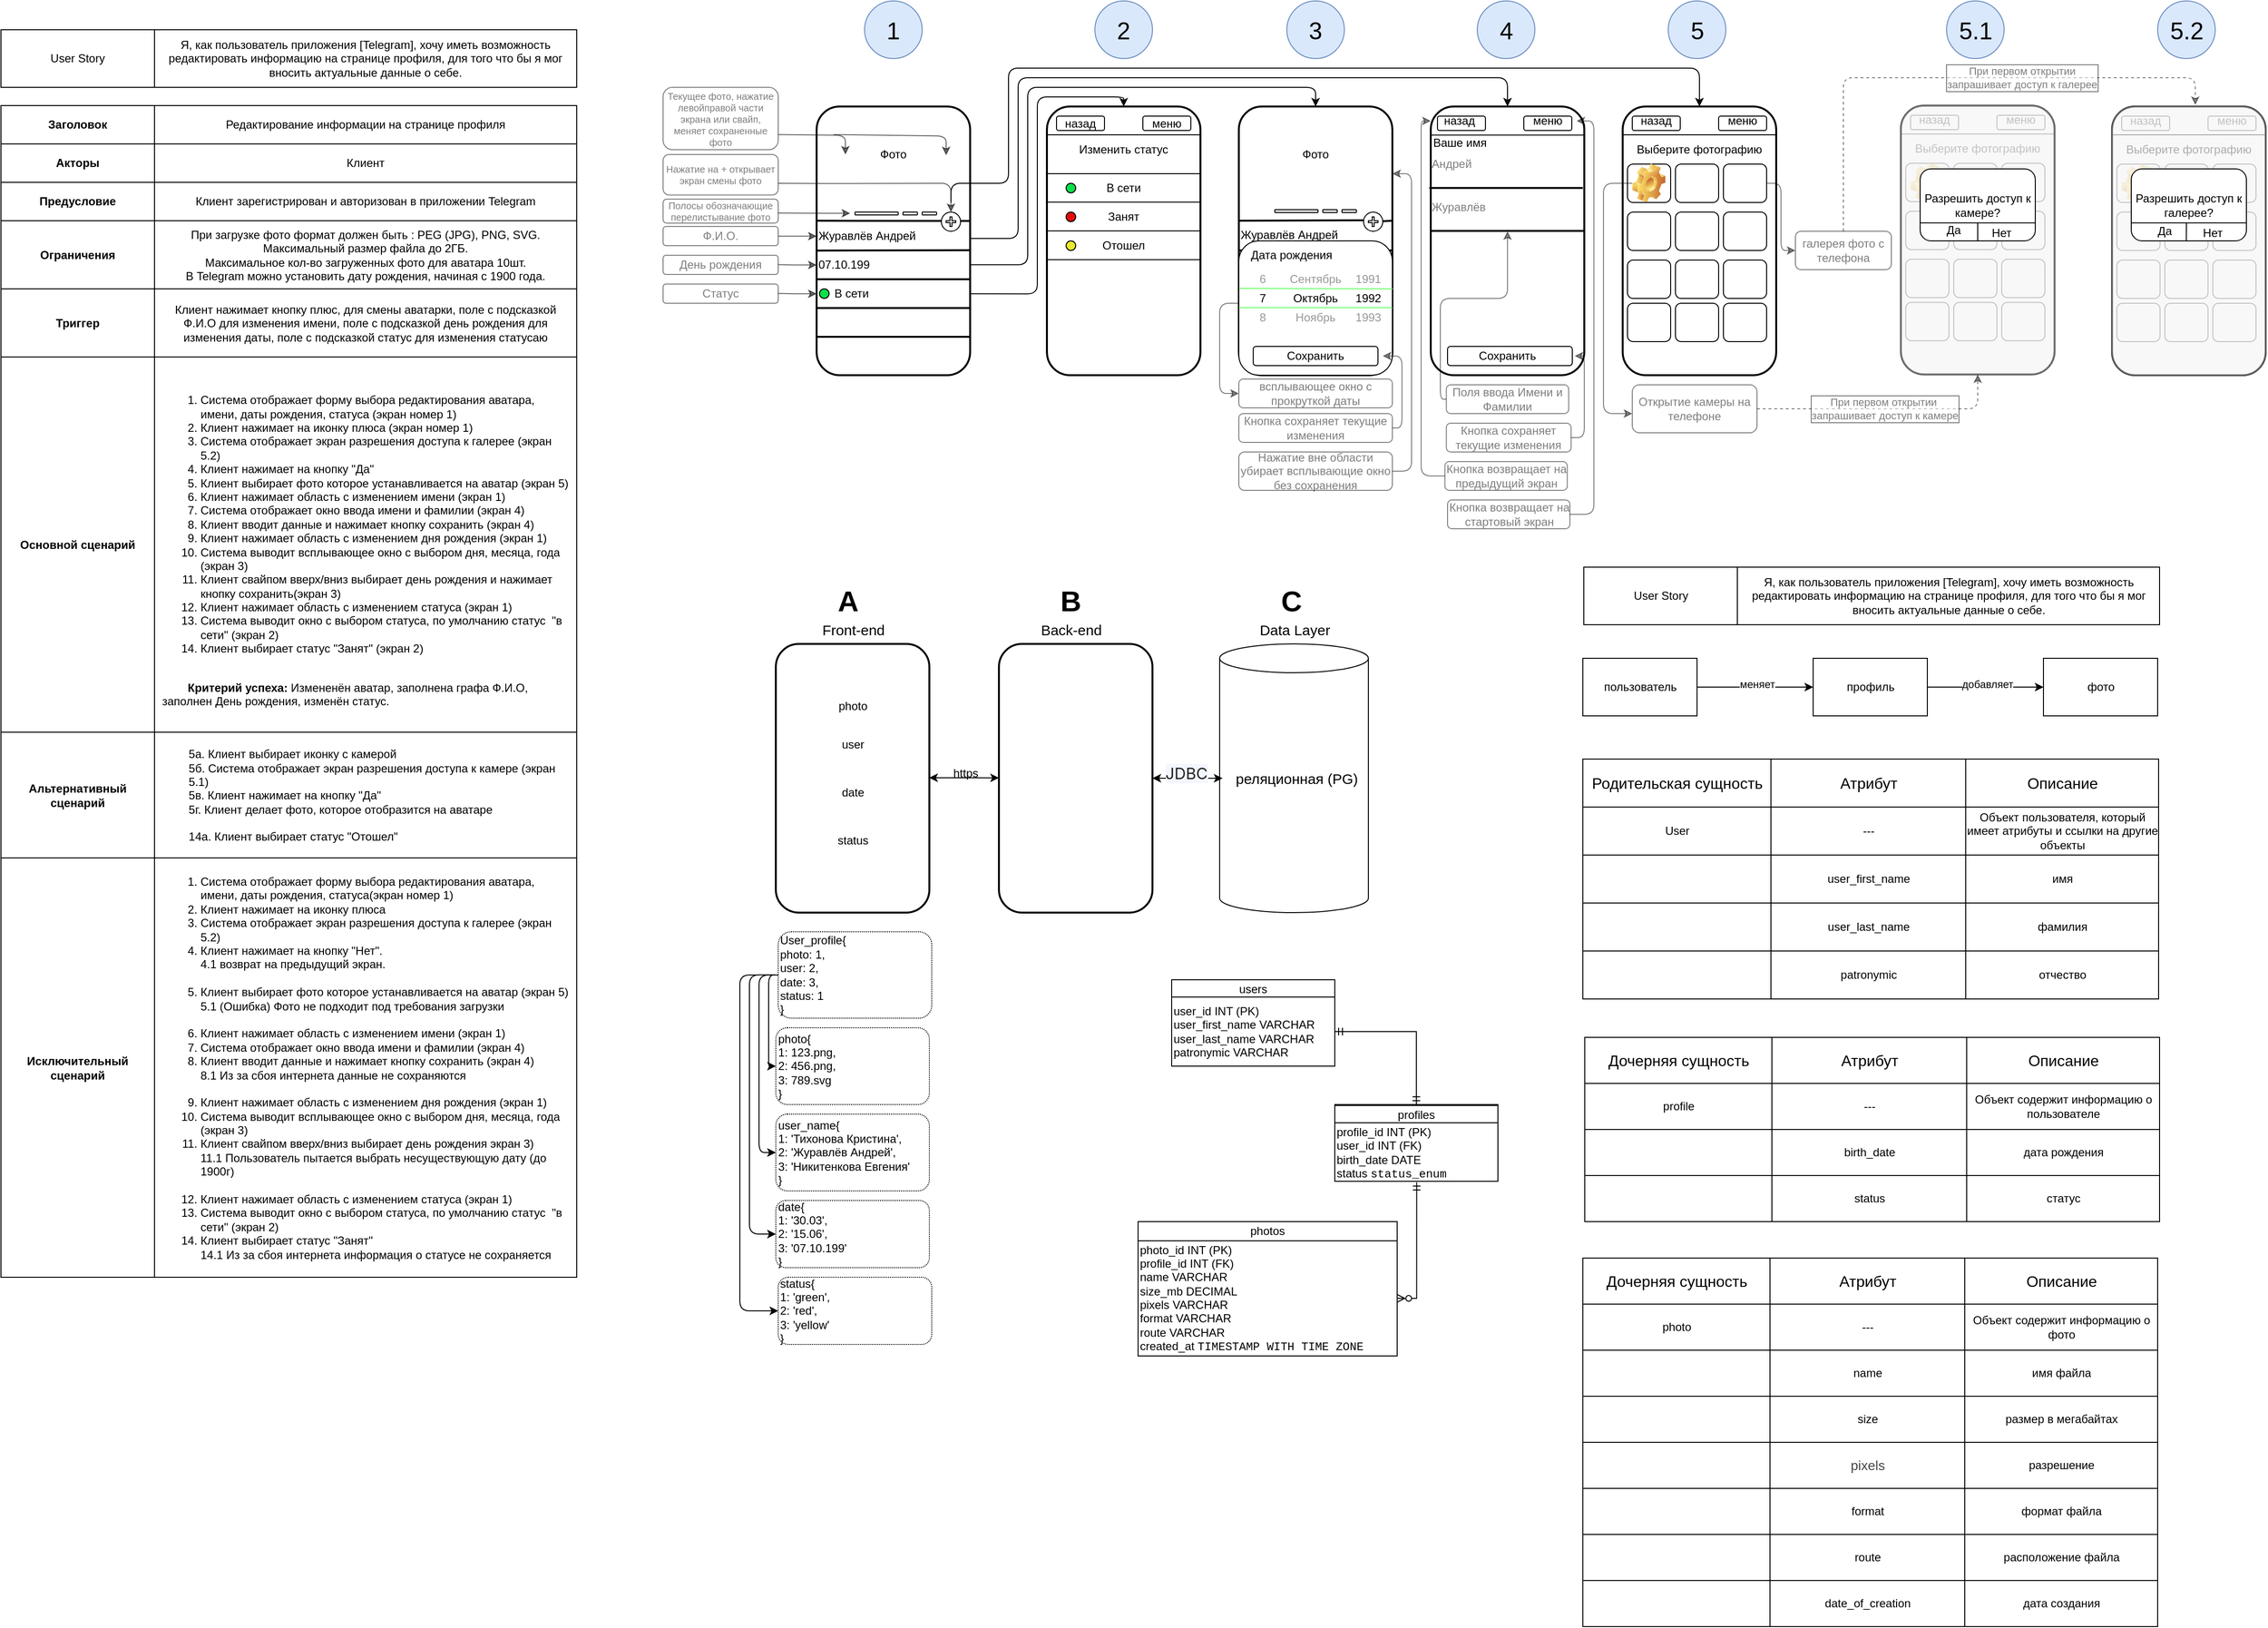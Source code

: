 <mxfile version="24.8.6">
  <diagram id="Lje6DMlNvCupY5ZtMcvR" name="Страница — 8">
    <mxGraphModel dx="2021" dy="1808" grid="1" gridSize="10" guides="1" tooltips="1" connect="1" arrows="1" fold="1" page="1" pageScale="1" pageWidth="827" pageHeight="1169" math="0" shadow="0">
      <root>
        <mxCell id="0" />
        <mxCell id="1" parent="0" />
        <mxCell id="_e1KJcdVBe9hk6158_lA-1" value="" style="rounded=1;whiteSpace=wrap;html=1;strokeWidth=2;" parent="1" vertex="1">
          <mxGeometry x="40" y="80" width="160" height="280" as="geometry" />
        </mxCell>
        <mxCell id="_e1KJcdVBe9hk6158_lA-2" value="" style="rounded=1;whiteSpace=wrap;html=1;strokeWidth=2;" parent="1" vertex="1">
          <mxGeometry x="280" y="80" width="160" height="280" as="geometry" />
        </mxCell>
        <mxCell id="_e1KJcdVBe9hk6158_lA-3" value="" style="rounded=1;whiteSpace=wrap;html=1;strokeWidth=2;" parent="1" vertex="1">
          <mxGeometry x="480" y="80" width="160" height="280" as="geometry" />
        </mxCell>
        <mxCell id="_e1KJcdVBe9hk6158_lA-4" value="" style="rounded=1;whiteSpace=wrap;html=1;strokeWidth=2;" parent="1" vertex="1">
          <mxGeometry x="880" y="80" width="160" height="280" as="geometry" />
        </mxCell>
        <mxCell id="_e1KJcdVBe9hk6158_lA-5" value="" style="rounded=1;whiteSpace=wrap;html=1;strokeWidth=2;" parent="1" vertex="1">
          <mxGeometry x="680" y="80" width="160" height="280" as="geometry" />
        </mxCell>
        <mxCell id="VMyGJgccFkj8SDo7wibG-3" value="" style="endArrow=none;html=1;rounded=1;entryX=0.999;entryY=0.426;entryDx=0;entryDy=0;entryPerimeter=0;strokeWidth=2;" parent="1" target="_e1KJcdVBe9hk6158_lA-1" edge="1">
          <mxGeometry width="50" height="50" relative="1" as="geometry">
            <mxPoint x="40" y="199" as="sourcePoint" />
            <mxPoint x="230" y="180" as="targetPoint" />
          </mxGeometry>
        </mxCell>
        <mxCell id="VMyGJgccFkj8SDo7wibG-4" value="" style="ellipse;whiteSpace=wrap;html=1;rounded=1;" parent="1" vertex="1">
          <mxGeometry x="170" y="190" width="20" height="20" as="geometry" />
        </mxCell>
        <mxCell id="VMyGJgccFkj8SDo7wibG-6" value="" style="endArrow=none;html=1;rounded=1;strokeWidth=2;entryX=1.001;entryY=0.535;entryDx=0;entryDy=0;exitX=0.001;exitY=0.536;exitDx=0;exitDy=0;entryPerimeter=0;exitPerimeter=0;" parent="1" source="_e1KJcdVBe9hk6158_lA-1" target="_e1KJcdVBe9hk6158_lA-1" edge="1">
          <mxGeometry width="50" height="50" relative="1" as="geometry">
            <mxPoint x="40" y="260" as="sourcePoint" />
            <mxPoint x="90" y="210" as="targetPoint" />
          </mxGeometry>
        </mxCell>
        <mxCell id="VMyGJgccFkj8SDo7wibG-7" value="" style="endArrow=none;html=1;rounded=1;strokeWidth=2;entryX=1.001;entryY=0.535;entryDx=0;entryDy=0;exitX=0.001;exitY=0.536;exitDx=0;exitDy=0;entryPerimeter=0;exitPerimeter=0;" parent="1" edge="1">
          <mxGeometry width="50" height="50" relative="1" as="geometry">
            <mxPoint x="40" y="260" as="sourcePoint" />
            <mxPoint x="200" y="260" as="targetPoint" />
          </mxGeometry>
        </mxCell>
        <mxCell id="VMyGJgccFkj8SDo7wibG-8" value="" style="endArrow=none;html=1;rounded=1;strokeWidth=2;entryX=1;entryY=0.75;entryDx=0;entryDy=0;exitX=0.001;exitY=0.536;exitDx=0;exitDy=0;exitPerimeter=0;" parent="1" target="_e1KJcdVBe9hk6158_lA-1" edge="1">
          <mxGeometry width="50" height="50" relative="1" as="geometry">
            <mxPoint x="40" y="290" as="sourcePoint" />
            <mxPoint x="200" y="290" as="targetPoint" />
          </mxGeometry>
        </mxCell>
        <mxCell id="VMyGJgccFkj8SDo7wibG-10" value="Ф.И.О." style="text;html=1;align=center;verticalAlign=middle;whiteSpace=wrap;rounded=1;opacity=50;shadow=0;glass=0;imageAspect=1;fillColor=none;fillStyle=auto;strokeColor=default;labelBackgroundColor=none;fontSize=12;textOpacity=50;strokeWidth=1;" parent="1" vertex="1">
          <mxGeometry x="-120" y="205" width="120" height="20" as="geometry" />
        </mxCell>
        <mxCell id="VMyGJgccFkj8SDo7wibG-11" value="День рождения" style="text;html=1;align=center;verticalAlign=middle;whiteSpace=wrap;rounded=1;opacity=50;shadow=0;glass=0;imageAspect=1;fillColor=none;fillStyle=auto;strokeColor=default;labelBackgroundColor=none;fontSize=12;textOpacity=50;strokeWidth=1;" parent="1" vertex="1">
          <mxGeometry x="-120" y="235" width="120" height="20" as="geometry" />
        </mxCell>
        <mxCell id="VMyGJgccFkj8SDo7wibG-12" value="Статус" style="text;html=1;align=center;verticalAlign=middle;whiteSpace=wrap;rounded=1;opacity=50;shadow=0;glass=0;imageAspect=1;fillColor=none;fillStyle=auto;strokeColor=default;labelBackgroundColor=none;fontSize=12;textOpacity=50;strokeWidth=1;" parent="1" vertex="1">
          <mxGeometry x="-120" y="265" width="120" height="20" as="geometry" />
        </mxCell>
        <mxCell id="VMyGJgccFkj8SDo7wibG-13" value="" style="endArrow=none;html=1;rounded=1;strokeWidth=2;entryX=1;entryY=0.75;entryDx=0;entryDy=0;exitX=0.001;exitY=0.536;exitDx=0;exitDy=0;exitPerimeter=0;" parent="1" edge="1">
          <mxGeometry width="50" height="50" relative="1" as="geometry">
            <mxPoint x="40" y="320" as="sourcePoint" />
            <mxPoint x="200" y="320" as="targetPoint" />
          </mxGeometry>
        </mxCell>
        <mxCell id="VMyGJgccFkj8SDo7wibG-18" value="Фото" style="text;html=1;align=center;verticalAlign=middle;whiteSpace=wrap;rounded=1;" parent="1" vertex="1">
          <mxGeometry x="40" y="110" width="160" height="40" as="geometry" />
        </mxCell>
        <mxCell id="VMyGJgccFkj8SDo7wibG-19" value="" style="shape=cross;whiteSpace=wrap;html=1;rounded=1;" parent="1" vertex="1">
          <mxGeometry x="175" y="195" width="10" height="10" as="geometry" />
        </mxCell>
        <mxCell id="VMyGJgccFkj8SDo7wibG-20" value="" style="endArrow=classic;html=1;rounded=1;exitX=0.998;exitY=0.697;exitDx=0;exitDy=0;exitPerimeter=0;entryX=0.5;entryY=0;entryDx=0;entryDy=0;edgeStyle=orthogonalEdgeStyle;" parent="1" source="_e1KJcdVBe9hk6158_lA-1" target="_e1KJcdVBe9hk6158_lA-2" edge="1">
          <mxGeometry width="50" height="50" relative="1" as="geometry">
            <mxPoint x="230" y="280" as="sourcePoint" />
            <mxPoint x="280" y="230" as="targetPoint" />
            <Array as="points">
              <mxPoint x="270" y="275" />
              <mxPoint x="270" y="70" />
              <mxPoint x="360" y="70" />
            </Array>
          </mxGeometry>
        </mxCell>
        <mxCell id="VMyGJgccFkj8SDo7wibG-21" value="" style="endArrow=classic;html=1;rounded=1;exitX=1.003;exitY=0.589;exitDx=0;exitDy=0;exitPerimeter=0;entryX=0.5;entryY=0;entryDx=0;entryDy=0;edgeStyle=orthogonalEdgeStyle;" parent="1" source="_e1KJcdVBe9hk6158_lA-1" target="_e1KJcdVBe9hk6158_lA-3" edge="1">
          <mxGeometry width="50" height="50" relative="1" as="geometry">
            <mxPoint x="340" y="260" as="sourcePoint" />
            <mxPoint x="390" y="210" as="targetPoint" />
            <Array as="points">
              <mxPoint x="260" y="245" />
              <mxPoint x="260" y="60" />
              <mxPoint x="560" y="60" />
            </Array>
          </mxGeometry>
        </mxCell>
        <mxCell id="VMyGJgccFkj8SDo7wibG-22" value="" style="endArrow=classic;html=1;rounded=1;edgeStyle=orthogonalEdgeStyle;exitX=1.003;exitY=0.491;exitDx=0;exitDy=0;exitPerimeter=0;" parent="1" source="_e1KJcdVBe9hk6158_lA-1" edge="1">
          <mxGeometry width="50" height="50" relative="1" as="geometry">
            <mxPoint x="200" y="210" as="sourcePoint" />
            <mxPoint x="760" y="80" as="targetPoint" />
            <Array as="points">
              <mxPoint x="250" y="218" />
              <mxPoint x="250" y="50" />
              <mxPoint x="760" y="50" />
            </Array>
          </mxGeometry>
        </mxCell>
        <mxCell id="VMyGJgccFkj8SDo7wibG-23" value="" style="endArrow=classic;html=1;rounded=1;entryX=0.5;entryY=0;entryDx=0;entryDy=0;edgeStyle=orthogonalEdgeStyle;" parent="1" target="_e1KJcdVBe9hk6158_lA-4" edge="1">
          <mxGeometry width="50" height="50" relative="1" as="geometry">
            <mxPoint x="180" y="180" as="sourcePoint" />
            <mxPoint x="590" y="160" as="targetPoint" />
            <Array as="points">
              <mxPoint x="180" y="160" />
              <mxPoint x="240" y="160" />
              <mxPoint x="240" y="40" />
              <mxPoint x="960" y="40" />
            </Array>
          </mxGeometry>
        </mxCell>
        <mxCell id="VMyGJgccFkj8SDo7wibG-24" value="" style="endArrow=none;html=1;rounded=1;strokeWidth=2;entryX=1.001;entryY=0.535;entryDx=0;entryDy=0;exitX=0.001;exitY=0.536;exitDx=0;exitDy=0;entryPerimeter=0;exitPerimeter=0;" parent="1" edge="1">
          <mxGeometry width="50" height="50" relative="1" as="geometry">
            <mxPoint x="678.5" y="164.84" as="sourcePoint" />
            <mxPoint x="838.5" y="164.84" as="targetPoint" />
          </mxGeometry>
        </mxCell>
        <mxCell id="VMyGJgccFkj8SDo7wibG-25" value="" style="endArrow=none;html=1;rounded=1;strokeWidth=1;entryX=1.001;entryY=0.535;entryDx=0;entryDy=0;exitX=0.001;exitY=0.536;exitDx=0;exitDy=0;entryPerimeter=0;exitPerimeter=0;" parent="1" edge="1">
          <mxGeometry width="50" height="50" relative="1" as="geometry">
            <mxPoint x="680" y="109.74" as="sourcePoint" />
            <mxPoint x="840" y="109.74" as="targetPoint" />
          </mxGeometry>
        </mxCell>
        <mxCell id="VMyGJgccFkj8SDo7wibG-26" value="" style="endArrow=none;html=1;rounded=1;strokeWidth=1;entryX=1.001;entryY=0.535;entryDx=0;entryDy=0;exitX=0.001;exitY=0.536;exitDx=0;exitDy=0;entryPerimeter=0;exitPerimeter=0;" parent="1" edge="1">
          <mxGeometry width="50" height="50" relative="1" as="geometry">
            <mxPoint x="880" y="109.5" as="sourcePoint" />
            <mxPoint x="1040" y="109.5" as="targetPoint" />
          </mxGeometry>
        </mxCell>
        <mxCell id="VMyGJgccFkj8SDo7wibG-28" value="" style="endArrow=none;html=1;rounded=1;strokeWidth=1;entryX=1.001;entryY=0.535;entryDx=0;entryDy=0;exitX=0.001;exitY=0.536;exitDx=0;exitDy=0;entryPerimeter=0;exitPerimeter=0;" parent="1" edge="1">
          <mxGeometry width="50" height="50" relative="1" as="geometry">
            <mxPoint x="280" y="109.5" as="sourcePoint" />
            <mxPoint x="440" y="109.5" as="targetPoint" />
          </mxGeometry>
        </mxCell>
        <mxCell id="thvyQx_tScQWish0BXyK-1" value="" style="rounded=1;whiteSpace=wrap;html=1;" parent="1" vertex="1">
          <mxGeometry x="290" y="90" width="50" height="15" as="geometry" />
        </mxCell>
        <mxCell id="thvyQx_tScQWish0BXyK-2" value="назад" style="text;html=1;align=center;verticalAlign=middle;whiteSpace=wrap;rounded=1;" parent="1" vertex="1">
          <mxGeometry x="285" y="82.5" width="60" height="30" as="geometry" />
        </mxCell>
        <mxCell id="thvyQx_tScQWish0BXyK-5" value="" style="rounded=1;whiteSpace=wrap;html=1;" parent="1" vertex="1">
          <mxGeometry x="380" y="90" width="50" height="15" as="geometry" />
        </mxCell>
        <mxCell id="thvyQx_tScQWish0BXyK-8" value="" style="rounded=1;whiteSpace=wrap;html=1;" parent="1" vertex="1">
          <mxGeometry x="687" y="90" width="50" height="15" as="geometry" />
        </mxCell>
        <mxCell id="thvyQx_tScQWish0BXyK-9" value="" style="rounded=1;whiteSpace=wrap;html=1;" parent="1" vertex="1">
          <mxGeometry x="777" y="90" width="50" height="15" as="geometry" />
        </mxCell>
        <mxCell id="thvyQx_tScQWish0BXyK-10" value="" style="rounded=1;whiteSpace=wrap;html=1;" parent="1" vertex="1">
          <mxGeometry x="890" y="90" width="50" height="15" as="geometry" />
        </mxCell>
        <mxCell id="thvyQx_tScQWish0BXyK-11" value="" style="rounded=1;whiteSpace=wrap;html=1;" parent="1" vertex="1">
          <mxGeometry x="980" y="90" width="50" height="15" as="geometry" />
        </mxCell>
        <mxCell id="thvyQx_tScQWish0BXyK-12" value="назад" style="text;html=1;align=center;verticalAlign=middle;whiteSpace=wrap;rounded=1;" parent="1" vertex="1">
          <mxGeometry x="680" y="80" width="60" height="30" as="geometry" />
        </mxCell>
        <mxCell id="thvyQx_tScQWish0BXyK-13" value="назад" style="text;html=1;align=center;verticalAlign=middle;whiteSpace=wrap;rounded=1;" parent="1" vertex="1">
          <mxGeometry x="885" y="80" width="60" height="30" as="geometry" />
        </mxCell>
        <mxCell id="thvyQx_tScQWish0BXyK-15" value="меню" style="text;html=1;align=center;verticalAlign=middle;whiteSpace=wrap;rounded=1;" parent="1" vertex="1">
          <mxGeometry x="375" y="82.5" width="60" height="30" as="geometry" />
        </mxCell>
        <mxCell id="thvyQx_tScQWish0BXyK-17" value="меню" style="text;html=1;align=center;verticalAlign=middle;whiteSpace=wrap;rounded=1;" parent="1" vertex="1">
          <mxGeometry x="772" y="80" width="60" height="30" as="geometry" />
        </mxCell>
        <mxCell id="thvyQx_tScQWish0BXyK-18" value="меню" style="text;html=1;align=center;verticalAlign=middle;whiteSpace=wrap;rounded=1;" parent="1" vertex="1">
          <mxGeometry x="975" y="80" width="60" height="30" as="geometry" />
        </mxCell>
        <mxCell id="thvyQx_tScQWish0BXyK-20" value="Андрей" style="text;html=1;align=left;verticalAlign=middle;whiteSpace=wrap;rounded=1;textOpacity=50;" parent="1" vertex="1">
          <mxGeometry x="678.5" y="120" width="160" height="40" as="geometry" />
        </mxCell>
        <mxCell id="thvyQx_tScQWish0BXyK-21" value="" style="endArrow=none;html=1;rounded=1;entryX=0.999;entryY=0.426;entryDx=0;entryDy=0;entryPerimeter=0;strokeWidth=2;" parent="1" source="thvyQx_tScQWish0BXyK-31" edge="1">
          <mxGeometry width="50" height="50" relative="1" as="geometry">
            <mxPoint x="480" y="199" as="sourcePoint" />
            <mxPoint x="640" y="199" as="targetPoint" />
          </mxGeometry>
        </mxCell>
        <mxCell id="thvyQx_tScQWish0BXyK-22" value="" style="endArrow=none;html=1;rounded=1;strokeWidth=2;entryX=1.001;entryY=0.535;entryDx=0;entryDy=0;exitX=0.001;exitY=0.536;exitDx=0;exitDy=0;entryPerimeter=0;exitPerimeter=0;" parent="1" edge="1">
          <mxGeometry width="50" height="50" relative="1" as="geometry">
            <mxPoint x="480" y="230" as="sourcePoint" />
            <mxPoint x="640" y="230" as="targetPoint" />
          </mxGeometry>
        </mxCell>
        <mxCell id="thvyQx_tScQWish0BXyK-23" value="" style="endArrow=none;html=1;rounded=1;strokeWidth=2;entryX=1.001;entryY=0.535;entryDx=0;entryDy=0;exitX=0.001;exitY=0.536;exitDx=0;exitDy=0;entryPerimeter=0;exitPerimeter=0;" parent="1" edge="1">
          <mxGeometry width="50" height="50" relative="1" as="geometry">
            <mxPoint x="480" y="260" as="sourcePoint" />
            <mxPoint x="640" y="260" as="targetPoint" />
          </mxGeometry>
        </mxCell>
        <mxCell id="thvyQx_tScQWish0BXyK-24" value="" style="endArrow=none;html=1;rounded=1;strokeWidth=2;entryX=1;entryY=0.75;entryDx=0;entryDy=0;exitX=0.001;exitY=0.536;exitDx=0;exitDy=0;exitPerimeter=0;" parent="1" edge="1">
          <mxGeometry width="50" height="50" relative="1" as="geometry">
            <mxPoint x="480" y="290" as="sourcePoint" />
            <mxPoint x="640" y="290" as="targetPoint" />
          </mxGeometry>
        </mxCell>
        <mxCell id="thvyQx_tScQWish0BXyK-26" value="Возраст" style="text;html=1;align=center;verticalAlign=middle;whiteSpace=wrap;rounded=1;" parent="1" vertex="1">
          <mxGeometry x="480" y="230" width="100" height="30" as="geometry" />
        </mxCell>
        <mxCell id="thvyQx_tScQWish0BXyK-27" value="Статус" style="text;html=1;align=center;verticalAlign=middle;whiteSpace=wrap;rounded=1;" parent="1" vertex="1">
          <mxGeometry x="480" y="260" width="100" height="30" as="geometry" />
        </mxCell>
        <mxCell id="thvyQx_tScQWish0BXyK-28" value="" style="endArrow=none;html=1;rounded=1;strokeWidth=2;entryX=1;entryY=0.75;entryDx=0;entryDy=0;exitX=0.001;exitY=0.536;exitDx=0;exitDy=0;exitPerimeter=0;" parent="1" edge="1">
          <mxGeometry width="50" height="50" relative="1" as="geometry">
            <mxPoint x="480" y="320" as="sourcePoint" />
            <mxPoint x="640" y="320" as="targetPoint" />
          </mxGeometry>
        </mxCell>
        <mxCell id="thvyQx_tScQWish0BXyK-29" value="Фото" style="text;html=1;align=center;verticalAlign=middle;whiteSpace=wrap;rounded=1;" parent="1" vertex="1">
          <mxGeometry x="480" y="110" width="160" height="40" as="geometry" />
        </mxCell>
        <mxCell id="thvyQx_tScQWish0BXyK-33" value="" style="endArrow=none;html=1;rounded=1;entryX=0.999;entryY=0.426;entryDx=0;entryDy=0;entryPerimeter=0;strokeWidth=2;" parent="1" target="thvyQx_tScQWish0BXyK-31" edge="1">
          <mxGeometry width="50" height="50" relative="1" as="geometry">
            <mxPoint x="480" y="199" as="sourcePoint" />
            <mxPoint x="640" y="199" as="targetPoint" />
          </mxGeometry>
        </mxCell>
        <mxCell id="thvyQx_tScQWish0BXyK-31" value="" style="ellipse;whiteSpace=wrap;html=1;rounded=1;" parent="1" vertex="1">
          <mxGeometry x="610" y="190" width="20" height="20" as="geometry" />
        </mxCell>
        <mxCell id="thvyQx_tScQWish0BXyK-38" value="" style="shape=cross;whiteSpace=wrap;html=1;rounded=1;" parent="1" vertex="1">
          <mxGeometry x="615" y="195" width="10" height="10" as="geometry" />
        </mxCell>
        <mxCell id="thvyQx_tScQWish0BXyK-39" value="" style="rounded=1;whiteSpace=wrap;html=1;" parent="1" vertex="1">
          <mxGeometry x="480" y="220" width="160" height="140" as="geometry" />
        </mxCell>
        <mxCell id="thvyQx_tScQWish0BXyK-40" value="Дата рождения" style="text;html=1;align=center;verticalAlign=middle;whiteSpace=wrap;rounded=1;" parent="1" vertex="1">
          <mxGeometry x="480" y="220" width="110" height="30" as="geometry" />
        </mxCell>
        <mxCell id="thvyQx_tScQWish0BXyK-41" value="" style="endArrow=none;html=1;rounded=1;entryX=1.002;entryY=0.357;entryDx=0;entryDy=0;entryPerimeter=0;exitX=0.002;exitY=0.354;exitDx=0;exitDy=0;exitPerimeter=0;strokeColor=#66FF66;" parent="1" source="thvyQx_tScQWish0BXyK-39" target="thvyQx_tScQWish0BXyK-39" edge="1">
          <mxGeometry width="50" height="50" relative="1" as="geometry">
            <mxPoint x="360" y="180" as="sourcePoint" />
            <mxPoint x="410" y="130" as="targetPoint" />
          </mxGeometry>
        </mxCell>
        <mxCell id="thvyQx_tScQWish0BXyK-43" value="" style="endArrow=none;html=1;rounded=1;entryX=1.002;entryY=0.357;entryDx=0;entryDy=0;entryPerimeter=0;exitX=0.002;exitY=0.354;exitDx=0;exitDy=0;exitPerimeter=0;strokeColor=#66FF66;" parent="1" edge="1">
          <mxGeometry width="50" height="50" relative="1" as="geometry">
            <mxPoint x="480" y="289.66" as="sourcePoint" />
            <mxPoint x="640" y="289.66" as="targetPoint" />
          </mxGeometry>
        </mxCell>
        <mxCell id="thvyQx_tScQWish0BXyK-44" value="" style="rounded=1;whiteSpace=wrap;html=1;" parent="1" vertex="1">
          <mxGeometry x="495" y="330" width="130" height="20" as="geometry" />
        </mxCell>
        <mxCell id="thvyQx_tScQWish0BXyK-45" value="Сохранить" style="text;html=1;align=center;verticalAlign=middle;whiteSpace=wrap;rounded=1;" parent="1" vertex="1">
          <mxGeometry x="490" y="325" width="140" height="30" as="geometry" />
        </mxCell>
        <mxCell id="thvyQx_tScQWish0BXyK-46" value="7" style="text;html=1;align=center;verticalAlign=middle;whiteSpace=wrap;rounded=1;" parent="1" vertex="1">
          <mxGeometry x="480" y="270" width="50" height="20" as="geometry" />
        </mxCell>
        <mxCell id="thvyQx_tScQWish0BXyK-47" value="1992&lt;span style=&quot;color: rgba(0, 0, 0, 0); font-family: monospace; font-size: 0px; text-align: start; text-wrap: nowrap;&quot;&gt;%3CmxGraphModel%3E%3Croot%3E%3CmxCell%20id%3D%220%22%2F%3E%3CmxCell%20id%3D%221%22%20parent%3D%220%22%2F%3E%3CmxCell%20id%3D%222%22%20value%3D%227%22%20style%3D%22text%3Bhtml%3D1%3Balign%3Dcenter%3BverticalAlign%3Dmiddle%3BwhiteSpace%3Dwrap%3Brounded%3D0%3B%22%20vertex%3D%221%22%20parent%3D%221%22%3E%3CmxGeometry%20x%3D%22480%22%20y%3D%22270%22%20width%3D%2250%22%20height%3D%2220%22%20as%3D%22geometry%22%2F%3E%3C%2FmxCell%3E%3C%2Froot%3E%3C%2FmxGraphModel%3E&lt;/span&gt;" style="text;html=1;align=center;verticalAlign=middle;whiteSpace=wrap;rounded=1;" parent="1" vertex="1">
          <mxGeometry x="590" y="270" width="50" height="20" as="geometry" />
        </mxCell>
        <mxCell id="thvyQx_tScQWish0BXyK-48" value="Октябрь" style="text;html=1;align=center;verticalAlign=middle;whiteSpace=wrap;rounded=1;" parent="1" vertex="1">
          <mxGeometry x="535" y="270" width="50" height="20" as="geometry" />
        </mxCell>
        <mxCell id="thvyQx_tScQWish0BXyK-49" value="Выберите фотографию" style="text;html=1;align=center;verticalAlign=middle;whiteSpace=wrap;rounded=1;" parent="1" vertex="1">
          <mxGeometry x="880" y="110" width="160" height="30" as="geometry" />
        </mxCell>
        <mxCell id="thvyQx_tScQWish0BXyK-51" value="" style="rounded=1;whiteSpace=wrap;html=1;" parent="1" vertex="1">
          <mxGeometry x="935" y="140" width="45" height="40" as="geometry" />
        </mxCell>
        <mxCell id="thvyQx_tScQWish0BXyK-52" value="" style="rounded=1;whiteSpace=wrap;html=1;" parent="1" vertex="1">
          <mxGeometry x="985" y="140" width="45" height="40" as="geometry" />
        </mxCell>
        <mxCell id="thvyQx_tScQWish0BXyK-53" value="" style="rounded=1;whiteSpace=wrap;html=1;" parent="1" vertex="1">
          <mxGeometry x="885" y="190" width="45" height="40" as="geometry" />
        </mxCell>
        <mxCell id="thvyQx_tScQWish0BXyK-54" value="" style="rounded=1;whiteSpace=wrap;html=1;" parent="1" vertex="1">
          <mxGeometry x="935" y="190" width="45" height="40" as="geometry" />
        </mxCell>
        <mxCell id="thvyQx_tScQWish0BXyK-55" value="" style="rounded=1;whiteSpace=wrap;html=1;" parent="1" vertex="1">
          <mxGeometry x="985" y="190" width="45" height="40" as="geometry" />
        </mxCell>
        <mxCell id="thvyQx_tScQWish0BXyK-56" value="" style="rounded=1;whiteSpace=wrap;html=1;" parent="1" vertex="1">
          <mxGeometry x="885" y="240" width="45" height="40" as="geometry" />
        </mxCell>
        <mxCell id="thvyQx_tScQWish0BXyK-57" value="" style="rounded=1;whiteSpace=wrap;html=1;" parent="1" vertex="1">
          <mxGeometry x="935" y="240" width="45" height="40" as="geometry" />
        </mxCell>
        <mxCell id="thvyQx_tScQWish0BXyK-58" value="" style="rounded=1;whiteSpace=wrap;html=1;" parent="1" vertex="1">
          <mxGeometry x="985" y="240" width="45" height="40" as="geometry" />
        </mxCell>
        <mxCell id="thvyQx_tScQWish0BXyK-59" value="" style="rounded=1;whiteSpace=wrap;html=1;" parent="1" vertex="1">
          <mxGeometry x="885" y="285" width="45" height="40" as="geometry" />
        </mxCell>
        <mxCell id="thvyQx_tScQWish0BXyK-60" value="" style="rounded=1;whiteSpace=wrap;html=1;" parent="1" vertex="1">
          <mxGeometry x="935" y="285" width="45" height="40" as="geometry" />
        </mxCell>
        <mxCell id="thvyQx_tScQWish0BXyK-61" value="" style="rounded=1;whiteSpace=wrap;html=1;" parent="1" vertex="1">
          <mxGeometry x="985" y="285" width="45" height="40" as="geometry" />
        </mxCell>
        <mxCell id="thvyQx_tScQWish0BXyK-65" style="edgeStyle=orthogonalEdgeStyle;rounded=1;orthogonalLoop=1;jettySize=auto;html=1;exitX=0.5;exitY=1;exitDx=0;exitDy=0;" parent="1" edge="1">
          <mxGeometry relative="1" as="geometry">
            <mxPoint x="957.5" y="360" as="sourcePoint" />
            <mxPoint x="957.5" y="360" as="targetPoint" />
          </mxGeometry>
        </mxCell>
        <mxCell id="thvyQx_tScQWish0BXyK-68" value="Изменить статус" style="text;html=1;align=center;verticalAlign=middle;whiteSpace=wrap;rounded=1;" parent="1" vertex="1">
          <mxGeometry x="280" y="110" width="160" height="30" as="geometry" />
        </mxCell>
        <mxCell id="thvyQx_tScQWish0BXyK-69" value="" style="endArrow=none;html=1;rounded=1;strokeWidth=1;entryX=1.001;entryY=0.535;entryDx=0;entryDy=0;exitX=0.001;exitY=0.536;exitDx=0;exitDy=0;entryPerimeter=0;exitPerimeter=0;" parent="1" edge="1">
          <mxGeometry width="50" height="50" relative="1" as="geometry">
            <mxPoint x="280" y="150.0" as="sourcePoint" />
            <mxPoint x="440" y="150.0" as="targetPoint" />
          </mxGeometry>
        </mxCell>
        <mxCell id="thvyQx_tScQWish0BXyK-70" value="" style="endArrow=none;html=1;rounded=1;strokeWidth=1;entryX=1.001;entryY=0.535;entryDx=0;entryDy=0;exitX=0.001;exitY=0.536;exitDx=0;exitDy=0;entryPerimeter=0;exitPerimeter=0;" parent="1" edge="1">
          <mxGeometry width="50" height="50" relative="1" as="geometry">
            <mxPoint x="280" y="179.62" as="sourcePoint" />
            <mxPoint x="440" y="179.62" as="targetPoint" />
          </mxGeometry>
        </mxCell>
        <mxCell id="thvyQx_tScQWish0BXyK-71" value="" style="endArrow=none;html=1;rounded=1;strokeWidth=1;entryX=1.001;entryY=0.535;entryDx=0;entryDy=0;exitX=0.001;exitY=0.536;exitDx=0;exitDy=0;entryPerimeter=0;exitPerimeter=0;" parent="1" edge="1">
          <mxGeometry width="50" height="50" relative="1" as="geometry">
            <mxPoint x="280" y="209.62" as="sourcePoint" />
            <mxPoint x="440" y="209.62" as="targetPoint" />
          </mxGeometry>
        </mxCell>
        <mxCell id="thvyQx_tScQWish0BXyK-72" value="" style="endArrow=none;html=1;rounded=1;strokeWidth=1;entryX=1.001;entryY=0.535;entryDx=0;entryDy=0;exitX=0.001;exitY=0.536;exitDx=0;exitDy=0;entryPerimeter=0;exitPerimeter=0;" parent="1" edge="1">
          <mxGeometry width="50" height="50" relative="1" as="geometry">
            <mxPoint x="280" y="239.62" as="sourcePoint" />
            <mxPoint x="440" y="239.62" as="targetPoint" />
          </mxGeometry>
        </mxCell>
        <mxCell id="thvyQx_tScQWish0BXyK-74" value="В сети" style="text;html=1;align=center;verticalAlign=middle;whiteSpace=wrap;rounded=1;" parent="1" vertex="1">
          <mxGeometry x="280" y="150" width="160" height="30" as="geometry" />
        </mxCell>
        <mxCell id="thvyQx_tScQWish0BXyK-75" value="Занят" style="text;html=1;align=center;verticalAlign=middle;whiteSpace=wrap;rounded=1;" parent="1" vertex="1">
          <mxGeometry x="280" y="180" width="160" height="30" as="geometry" />
        </mxCell>
        <mxCell id="thvyQx_tScQWish0BXyK-76" value="Отошел" style="text;html=1;align=center;verticalAlign=middle;whiteSpace=wrap;rounded=1;" parent="1" vertex="1">
          <mxGeometry x="280" y="210" width="160" height="30" as="geometry" />
        </mxCell>
        <mxCell id="thvyQx_tScQWish0BXyK-77" value="" style="ellipse;whiteSpace=wrap;html=1;aspect=fixed;fillColor=#0be04b;rounded=1;" parent="1" vertex="1">
          <mxGeometry x="300" y="160" width="10" height="10" as="geometry" />
        </mxCell>
        <mxCell id="thvyQx_tScQWish0BXyK-78" value="" style="ellipse;whiteSpace=wrap;html=1;aspect=fixed;fillColor=#e50b0b;rounded=1;" parent="1" vertex="1">
          <mxGeometry x="300" y="190" width="10" height="10" as="geometry" />
        </mxCell>
        <mxCell id="thvyQx_tScQWish0BXyK-79" value="" style="ellipse;whiteSpace=wrap;html=1;aspect=fixed;fillColor=#e7ea2a;rounded=1;" parent="1" vertex="1">
          <mxGeometry x="300" y="220" width="10" height="10" as="geometry" />
        </mxCell>
        <mxCell id="RjUXodaIBKGJmNk2L-q7-1" value="всплывающее окно с прокруткой даты" style="text;html=1;align=center;verticalAlign=middle;whiteSpace=wrap;rounded=1;opacity=50;textOpacity=50;strokeColor=default;" parent="1" vertex="1">
          <mxGeometry x="480" y="364" width="160" height="30" as="geometry" />
        </mxCell>
        <mxCell id="RjUXodaIBKGJmNk2L-q7-2" value="" style="endArrow=classic;html=1;rounded=1;exitX=0;exitY=1;exitDx=0;exitDy=0;edgeStyle=orthogonalEdgeStyle;opacity=50;textOpacity=50;entryX=0;entryY=0.5;entryDx=0;entryDy=0;" parent="1" target="RjUXodaIBKGJmNk2L-q7-1" edge="1">
          <mxGeometry width="50" height="50" relative="1" as="geometry">
            <mxPoint x="480" y="285" as="sourcePoint" />
            <mxPoint x="460" y="380" as="targetPoint" />
            <Array as="points">
              <mxPoint x="460" y="285" />
              <mxPoint x="460" y="379" />
            </Array>
          </mxGeometry>
        </mxCell>
        <mxCell id="thvyQx_tScQWish0BXyK-50" value="" style="rounded=1;whiteSpace=wrap;html=1;" parent="1" vertex="1">
          <mxGeometry x="885" y="140" width="45" height="40" as="geometry" />
        </mxCell>
        <mxCell id="RjUXodaIBKGJmNk2L-q7-3" value="" style="endArrow=classic;html=1;rounded=1;edgeStyle=orthogonalEdgeStyle;opacity=50;textOpacity=50;" parent="1" edge="1">
          <mxGeometry width="50" height="50" relative="1" as="geometry">
            <mxPoint x="890" y="160" as="sourcePoint" />
            <mxPoint x="890" y="400" as="targetPoint" />
            <Array as="points">
              <mxPoint x="860" y="160" />
              <mxPoint x="860" y="400" />
            </Array>
          </mxGeometry>
        </mxCell>
        <mxCell id="RjUXodaIBKGJmNk2L-q7-4" value="" style="shape=image;html=1;verticalLabelPosition=bottom;verticalAlign=top;imageAspect=1;aspect=fixed;image=img/clipart/Gear_128x128.png;rounded=1;" parent="1" vertex="1">
          <mxGeometry x="890" y="139.5" width="34.52" height="40.5" as="geometry" />
        </mxCell>
        <mxCell id="RjUXodaIBKGJmNk2L-q7-5" value="Открытие камеры на телефоне" style="text;html=1;align=center;verticalAlign=middle;whiteSpace=wrap;rounded=1;opacity=50;textOpacity=50;strokeColor=default;" parent="1" vertex="1">
          <mxGeometry x="890" y="370" width="130" height="50" as="geometry" />
        </mxCell>
        <mxCell id="RjUXodaIBKGJmNk2L-q7-6" value="галерея фото с телефона" style="text;html=1;align=center;verticalAlign=middle;whiteSpace=wrap;rounded=1;opacity=50;textOpacity=50;strokeColor=default;" parent="1" vertex="1">
          <mxGeometry x="1060" y="210" width="100" height="40" as="geometry" />
        </mxCell>
        <mxCell id="RjUXodaIBKGJmNk2L-q7-8" value="" style="endArrow=classic;html=1;rounded=1;entryX=0;entryY=0.5;entryDx=0;entryDy=0;edgeStyle=orthogonalEdgeStyle;opacity=50;textOpacity=50;" parent="1" source="thvyQx_tScQWish0BXyK-52" target="RjUXodaIBKGJmNk2L-q7-6" edge="1">
          <mxGeometry width="50" height="50" relative="1" as="geometry">
            <mxPoint x="890" y="340" as="sourcePoint" />
            <mxPoint x="940" y="290" as="targetPoint" />
          </mxGeometry>
        </mxCell>
        <mxCell id="WTAjMdUkKz98z6A9vgUN-1" value="" style="endArrow=classic;html=1;rounded=1;exitX=1;exitY=0.656;exitDx=0;exitDy=0;entryX=0;entryY=0.5;entryDx=0;entryDy=0;exitPerimeter=0;textOpacity=50;opacity=60;" parent="1" edge="1">
          <mxGeometry width="50" height="50" relative="1" as="geometry">
            <mxPoint y="244.8" as="sourcePoint" />
            <mxPoint x="40" y="245.12" as="targetPoint" />
            <Array as="points">
              <mxPoint x="20" y="245.12" />
            </Array>
          </mxGeometry>
        </mxCell>
        <mxCell id="WTAjMdUkKz98z6A9vgUN-2" value="" style="endArrow=classic;html=1;rounded=1;exitX=1;exitY=0.656;exitDx=0;exitDy=0;entryX=0;entryY=0.5;entryDx=0;entryDy=0;exitPerimeter=0;textOpacity=50;opacity=60;" parent="1" edge="1">
          <mxGeometry width="50" height="50" relative="1" as="geometry">
            <mxPoint y="215.12" as="sourcePoint" />
            <mxPoint x="40" y="215.12" as="targetPoint" />
            <Array as="points">
              <mxPoint x="20" y="215.12" />
            </Array>
          </mxGeometry>
        </mxCell>
        <mxCell id="WTAjMdUkKz98z6A9vgUN-4" value="" style="endArrow=classic;html=1;rounded=1;exitX=1;exitY=0.656;exitDx=0;exitDy=0;entryX=0;entryY=0.5;entryDx=0;entryDy=0;exitPerimeter=0;textOpacity=50;opacity=60;" parent="1" edge="1">
          <mxGeometry width="50" height="50" relative="1" as="geometry">
            <mxPoint y="274.8" as="sourcePoint" />
            <mxPoint x="40" y="275.12" as="targetPoint" />
            <Array as="points">
              <mxPoint x="20" y="275.12" />
            </Array>
          </mxGeometry>
        </mxCell>
        <mxCell id="WTAjMdUkKz98z6A9vgUN-7" value="Журавлёв Андрей" style="text;html=1;align=left;verticalAlign=middle;whiteSpace=wrap;rounded=1;" parent="1" vertex="1">
          <mxGeometry x="40" y="200" width="160" height="30" as="geometry" />
        </mxCell>
        <mxCell id="WTAjMdUkKz98z6A9vgUN-8" value="07.10.199" style="text;html=1;align=left;verticalAlign=middle;whiteSpace=wrap;rounded=1;" parent="1" vertex="1">
          <mxGeometry x="40" y="230" width="160" height="30" as="geometry" />
        </mxCell>
        <mxCell id="WTAjMdUkKz98z6A9vgUN-9" value="&amp;nbsp; &amp;nbsp; &amp;nbsp;В сети" style="text;html=1;align=left;verticalAlign=middle;whiteSpace=wrap;rounded=1;" parent="1" vertex="1">
          <mxGeometry x="40" y="260" width="160" height="30" as="geometry" />
        </mxCell>
        <mxCell id="WTAjMdUkKz98z6A9vgUN-10" value="" style="ellipse;whiteSpace=wrap;html=1;aspect=fixed;fillColor=#0be04b;rounded=1;" parent="1" vertex="1">
          <mxGeometry x="43" y="270" width="10" height="10" as="geometry" />
        </mxCell>
        <mxCell id="WTAjMdUkKz98z6A9vgUN-11" value="" style="rounded=1;whiteSpace=wrap;html=1;fontSize=12;strokeWidth=1;rotation=0;" parent="1" vertex="1">
          <mxGeometry x="80" y="190" width="45" height="3" as="geometry" />
        </mxCell>
        <mxCell id="WTAjMdUkKz98z6A9vgUN-12" value="" style="rounded=1;whiteSpace=wrap;html=1;fontSize=12;strokeWidth=1;rotation=0;" parent="1" vertex="1">
          <mxGeometry x="130" y="190" width="15" height="3" as="geometry" />
        </mxCell>
        <mxCell id="WTAjMdUkKz98z6A9vgUN-13" value="" style="rounded=1;whiteSpace=wrap;html=1;fontSize=12;strokeWidth=1;rotation=0;" parent="1" vertex="1">
          <mxGeometry x="150" y="190" width="15" height="3" as="geometry" />
        </mxCell>
        <mxCell id="WTAjMdUkKz98z6A9vgUN-14" value="" style="endArrow=classic;html=1;rounded=1;entryX=0;entryY=0.5;entryDx=0;entryDy=0;textOpacity=50;opacity=60;" parent="1" edge="1">
          <mxGeometry width="50" height="50" relative="1" as="geometry">
            <mxPoint y="191" as="sourcePoint" />
            <mxPoint x="75" y="191.25" as="targetPoint" />
            <Array as="points">
              <mxPoint x="55" y="191.25" />
            </Array>
          </mxGeometry>
        </mxCell>
        <mxCell id="WTAjMdUkKz98z6A9vgUN-16" value="Полосы обозначающие перелистывание фото" style="text;html=1;align=center;verticalAlign=middle;whiteSpace=wrap;rounded=1;opacity=50;shadow=0;glass=0;imageAspect=1;fillColor=none;fillStyle=auto;strokeColor=default;labelBackgroundColor=none;fontSize=10;textOpacity=50;strokeWidth=1;" parent="1" vertex="1">
          <mxGeometry x="-120" y="176.5" width="120" height="25" as="geometry" />
        </mxCell>
        <mxCell id="WTAjMdUkKz98z6A9vgUN-17" value="Текущее фото, нажатие левойправой части экрана или свайп, меняет сохраненные фото" style="text;html=1;align=center;verticalAlign=middle;whiteSpace=wrap;rounded=1;opacity=50;shadow=0;glass=0;imageAspect=1;fillColor=none;fillStyle=auto;strokeColor=default;labelBackgroundColor=none;fontSize=10;textOpacity=50;strokeWidth=1;" parent="1" vertex="1">
          <mxGeometry x="-120" y="60" width="120" height="65" as="geometry" />
        </mxCell>
        <mxCell id="WTAjMdUkKz98z6A9vgUN-18" value="" style="endArrow=classic;html=1;rounded=1;textOpacity=50;opacity=60;" parent="1" edge="1">
          <mxGeometry width="50" height="50" relative="1" as="geometry">
            <mxPoint y="109.26" as="sourcePoint" />
            <mxPoint x="70" y="130" as="targetPoint" />
            <Array as="points">
              <mxPoint x="70" y="110" />
            </Array>
          </mxGeometry>
        </mxCell>
        <mxCell id="WTAjMdUkKz98z6A9vgUN-19" value="" style="endArrow=classic;html=1;rounded=1;textOpacity=50;opacity=60;exitX=0.111;exitY=-0.018;exitDx=0;exitDy=0;exitPerimeter=0;" parent="1" source="VMyGJgccFkj8SDo7wibG-18" edge="1">
          <mxGeometry width="50" height="50" relative="1" as="geometry">
            <mxPoint x="105" y="110" as="sourcePoint" />
            <mxPoint x="175" y="130.74" as="targetPoint" />
            <Array as="points">
              <mxPoint x="175" y="110.74" />
            </Array>
          </mxGeometry>
        </mxCell>
        <mxCell id="WTAjMdUkKz98z6A9vgUN-20" value="Нажатие на + открывает экран смены фото" style="text;html=1;align=center;verticalAlign=middle;whiteSpace=wrap;rounded=1;opacity=50;shadow=0;glass=0;imageAspect=1;fillColor=none;fillStyle=auto;strokeColor=default;labelBackgroundColor=none;fontSize=10;textOpacity=50;strokeWidth=1;" parent="1" vertex="1">
          <mxGeometry x="-120" y="130" width="120" height="42.25" as="geometry" />
        </mxCell>
        <mxCell id="WTAjMdUkKz98z6A9vgUN-21" value="" style="endArrow=classic;html=1;rounded=1;textOpacity=50;opacity=60;" parent="1" target="VMyGJgccFkj8SDo7wibG-4" edge="1">
          <mxGeometry width="50" height="50" relative="1" as="geometry">
            <mxPoint y="160" as="sourcePoint" />
            <mxPoint x="210" y="160" as="targetPoint" />
            <Array as="points">
              <mxPoint x="55" y="160.25" />
              <mxPoint x="180" y="160" />
            </Array>
          </mxGeometry>
        </mxCell>
        <mxCell id="WTAjMdUkKz98z6A9vgUN-28" value="" style="rounded=1;whiteSpace=wrap;html=1;fontSize=12;strokeWidth=1;rotation=0;" parent="1" vertex="1">
          <mxGeometry x="517.5" y="187.5" width="45" height="3" as="geometry" />
        </mxCell>
        <mxCell id="WTAjMdUkKz98z6A9vgUN-29" value="" style="rounded=1;whiteSpace=wrap;html=1;fontSize=12;strokeWidth=1;rotation=0;" parent="1" vertex="1">
          <mxGeometry x="567.5" y="187.5" width="15" height="3" as="geometry" />
        </mxCell>
        <mxCell id="WTAjMdUkKz98z6A9vgUN-30" value="" style="rounded=1;whiteSpace=wrap;html=1;fontSize=12;strokeWidth=1;rotation=0;" parent="1" vertex="1">
          <mxGeometry x="587.5" y="187.5" width="15" height="3" as="geometry" />
        </mxCell>
        <mxCell id="WTAjMdUkKz98z6A9vgUN-31" value="6" style="text;html=1;align=center;verticalAlign=middle;whiteSpace=wrap;rounded=1;textOpacity=40;" parent="1" vertex="1">
          <mxGeometry x="480" y="250" width="50" height="20" as="geometry" />
        </mxCell>
        <mxCell id="WTAjMdUkKz98z6A9vgUN-32" value="1991&lt;span style=&quot;color: rgba(0, 0, 0, 0); font-family: monospace; font-size: 0px; text-align: start; text-wrap: nowrap;&quot;&gt;3CmxGraphModel%3E%3Croot%3E%3CmxCell%20id%3D%220%22%2F%3E%3CmxCell%20id%3D%221%22%20parent%3D%220%22%2F%3E%3CmxCell%20id%3D%222%22%20value%3D%227%22%20style%3D%22text%3Bhtml%3D1%3Balign%3Dcenter%3BverticalAlign%3Dmiddle%3BwhiteSpace%3Dwrap%3Brounded%3D0%3B%22%20vertex%3D%221%22%20parent%3D%221%22%3E%3CmxGeometry%20x%3D%22480%22%20y%3D%22270%22%20width%3D%2250%22%20height%3D%2220%22%20as%3D%22geometry%22%2F%3E%3C%2FmxCell%3E%3C%2Froot%3E%3C%2FmxGraphModel%3&lt;/span&gt;" style="text;html=1;align=center;verticalAlign=middle;whiteSpace=wrap;rounded=1;textOpacity=40;" parent="1" vertex="1">
          <mxGeometry x="590" y="250" width="50" height="20" as="geometry" />
        </mxCell>
        <mxCell id="WTAjMdUkKz98z6A9vgUN-33" value="Сентябрь" style="text;html=1;align=center;verticalAlign=middle;whiteSpace=wrap;rounded=1;textOpacity=40;" parent="1" vertex="1">
          <mxGeometry x="535" y="250" width="50" height="20" as="geometry" />
        </mxCell>
        <mxCell id="WTAjMdUkKz98z6A9vgUN-34" value="8" style="text;html=1;align=center;verticalAlign=middle;whiteSpace=wrap;rounded=1;textOpacity=40;" parent="1" vertex="1">
          <mxGeometry x="480" y="290" width="50" height="20" as="geometry" />
        </mxCell>
        <mxCell id="WTAjMdUkKz98z6A9vgUN-35" value="1993&lt;span style=&quot;color: rgba(0, 0, 0, 0); font-family: monospace; font-size: 0px; text-align: start; text-wrap: nowrap;&quot;&gt;%3CmxGraphModel%3E%3Croot%3E%3CmxCell%20id%3D%220%22%2F%3E%3CmxCell%20id%3D%221%22%20parent%3D%220%22%2F%3E%3CmxCell%20id%3D%222%22%20value%3D%227%22%20style%3D%22text%3Bhtml%3D1%3Balign%3Dcenter%3BverticalAlign%3Dmiddle%3BwhiteSpace%3Dwrap%3Brounded%3D0%3B%22%20vertex%3D%221%22%20parent%3D%221%22%3E%3CmxGeometry%20x%3D%22480%22%20y%3D%22270%22%20width%3D%2250%22%20height%3D%2220%22%20as%3D%22geometry%22%2F%3E%3C%2FmxCell%3E%3C%2Froot%3E%3C%2FmxGraphModel%3&lt;/span&gt;" style="text;html=1;align=center;verticalAlign=middle;whiteSpace=wrap;rounded=1;textOpacity=40;" parent="1" vertex="1">
          <mxGeometry x="590" y="290" width="50" height="20" as="geometry" />
        </mxCell>
        <mxCell id="WTAjMdUkKz98z6A9vgUN-36" value="Ноябрь" style="text;html=1;align=center;verticalAlign=middle;whiteSpace=wrap;rounded=1;textOpacity=40;" parent="1" vertex="1">
          <mxGeometry x="535" y="290" width="50" height="20" as="geometry" />
        </mxCell>
        <mxCell id="WTAjMdUkKz98z6A9vgUN-38" value="Кнопка сохраняет текущие изменения" style="text;html=1;align=center;verticalAlign=middle;whiteSpace=wrap;rounded=1;opacity=50;textOpacity=50;strokeColor=default;" parent="1" vertex="1">
          <mxGeometry x="480" y="400" width="160" height="30" as="geometry" />
        </mxCell>
        <mxCell id="WTAjMdUkKz98z6A9vgUN-39" value="Нажатие вне области убирает всплывающие окно без сохранения" style="text;html=1;align=center;verticalAlign=middle;whiteSpace=wrap;rounded=1;opacity=50;textOpacity=50;strokeColor=default;" parent="1" vertex="1">
          <mxGeometry x="480" y="440" width="160" height="40" as="geometry" />
        </mxCell>
        <mxCell id="WTAjMdUkKz98z6A9vgUN-40" value="" style="endArrow=classic;html=1;rounded=1;entryX=1;entryY=0.5;entryDx=0;entryDy=0;exitX=1;exitY=0.5;exitDx=0;exitDy=0;edgeStyle=orthogonalEdgeStyle;opacity=50;" parent="1" source="WTAjMdUkKz98z6A9vgUN-38" target="thvyQx_tScQWish0BXyK-45" edge="1">
          <mxGeometry width="50" height="50" relative="1" as="geometry">
            <mxPoint x="610" y="310" as="sourcePoint" />
            <mxPoint x="660" y="260" as="targetPoint" />
          </mxGeometry>
        </mxCell>
        <mxCell id="WTAjMdUkKz98z6A9vgUN-41" value="" style="endArrow=classic;html=1;rounded=1;entryX=1;entryY=0.25;entryDx=0;entryDy=0;edgeStyle=orthogonalEdgeStyle;exitX=1;exitY=0.5;exitDx=0;exitDy=0;opacity=50;" parent="1" source="WTAjMdUkKz98z6A9vgUN-39" target="_e1KJcdVBe9hk6158_lA-3" edge="1">
          <mxGeometry width="50" height="50" relative="1" as="geometry">
            <mxPoint x="650" y="425" as="sourcePoint" />
            <mxPoint x="640" y="350" as="targetPoint" />
            <Array as="points">
              <mxPoint x="660" y="150" />
            </Array>
          </mxGeometry>
        </mxCell>
        <mxCell id="WTAjMdUkKz98z6A9vgUN-43" value="Кнопка возвращает на предыдущий экран" style="text;html=1;align=center;verticalAlign=middle;whiteSpace=wrap;rounded=1;opacity=50;textOpacity=50;strokeColor=default;" parent="1" vertex="1">
          <mxGeometry x="694.75" y="450" width="127.5" height="30" as="geometry" />
        </mxCell>
        <mxCell id="WTAjMdUkKz98z6A9vgUN-44" value="Кнопка возвращает на стартовый экран" style="text;html=1;align=center;verticalAlign=middle;whiteSpace=wrap;rounded=1;opacity=50;textOpacity=50;strokeColor=default;" parent="1" vertex="1">
          <mxGeometry x="697.5" y="490" width="127.5" height="30" as="geometry" />
        </mxCell>
        <mxCell id="WTAjMdUkKz98z6A9vgUN-45" value="" style="endArrow=classic;html=1;rounded=1;entryX=0;entryY=0.5;entryDx=0;entryDy=0;exitX=0;exitY=0.5;exitDx=0;exitDy=0;edgeStyle=orthogonalEdgeStyle;opacity=50;" parent="1" source="WTAjMdUkKz98z6A9vgUN-43" target="thvyQx_tScQWish0BXyK-12" edge="1">
          <mxGeometry width="50" height="50" relative="1" as="geometry">
            <mxPoint x="700" y="330" as="sourcePoint" />
            <mxPoint x="750" y="280" as="targetPoint" />
          </mxGeometry>
        </mxCell>
        <mxCell id="WTAjMdUkKz98z6A9vgUN-46" value="" style="endArrow=classic;html=1;rounded=1;entryX=1;entryY=0.5;entryDx=0;entryDy=0;exitX=1;exitY=0.5;exitDx=0;exitDy=0;edgeStyle=orthogonalEdgeStyle;opacity=50;" parent="1" source="WTAjMdUkKz98z6A9vgUN-44" target="thvyQx_tScQWish0BXyK-17" edge="1">
          <mxGeometry width="50" height="50" relative="1" as="geometry">
            <mxPoint x="690" y="400" as="sourcePoint" />
            <mxPoint x="690" y="105" as="targetPoint" />
            <Array as="points">
              <mxPoint x="850" y="505" />
              <mxPoint x="850" y="95" />
            </Array>
          </mxGeometry>
        </mxCell>
        <mxCell id="WTAjMdUkKz98z6A9vgUN-47" value="Журавлёв" style="text;html=1;align=left;verticalAlign=middle;whiteSpace=wrap;rounded=1;textOpacity=50;" parent="1" vertex="1">
          <mxGeometry x="678.5" y="165" width="160" height="40" as="geometry" />
        </mxCell>
        <mxCell id="WTAjMdUkKz98z6A9vgUN-48" value="" style="endArrow=none;html=1;rounded=1;strokeWidth=2;entryX=1.001;entryY=0.535;entryDx=0;entryDy=0;exitX=0.001;exitY=0.536;exitDx=0;exitDy=0;entryPerimeter=0;exitPerimeter=0;" parent="1" edge="1">
          <mxGeometry width="50" height="50" relative="1" as="geometry">
            <mxPoint x="680" y="209.68" as="sourcePoint" />
            <mxPoint x="840" y="209.68" as="targetPoint" />
          </mxGeometry>
        </mxCell>
        <mxCell id="WTAjMdUkKz98z6A9vgUN-49" value="Ваше имя" style="text;html=1;align=center;verticalAlign=middle;whiteSpace=wrap;rounded=0;" parent="1" vertex="1">
          <mxGeometry x="678.5" y="110" width="63" height="15" as="geometry" />
        </mxCell>
        <mxCell id="WTAjMdUkKz98z6A9vgUN-51" value="Поля ввода Имени и Фамилии" style="text;html=1;align=center;verticalAlign=middle;whiteSpace=wrap;rounded=1;opacity=50;textOpacity=50;strokeColor=default;" parent="1" vertex="1">
          <mxGeometry x="696.25" y="370" width="127.5" height="30" as="geometry" />
        </mxCell>
        <mxCell id="WTAjMdUkKz98z6A9vgUN-52" value="" style="endArrow=classic;html=1;rounded=1;exitX=0;exitY=0.5;exitDx=0;exitDy=0;opacity=50;edgeStyle=orthogonalEdgeStyle;" parent="1" source="WTAjMdUkKz98z6A9vgUN-51" edge="1">
          <mxGeometry width="50" height="50" relative="1" as="geometry">
            <mxPoint x="710" y="310" as="sourcePoint" />
            <mxPoint x="760" y="210" as="targetPoint" />
            <Array as="points">
              <mxPoint x="690" y="385" />
              <mxPoint x="690" y="280" />
              <mxPoint x="760" y="280" />
            </Array>
          </mxGeometry>
        </mxCell>
        <mxCell id="WTAjMdUkKz98z6A9vgUN-54" value="" style="rounded=1;whiteSpace=wrap;html=1;strokeWidth=2;textOpacity=70;opacity=70;" parent="1" vertex="1">
          <mxGeometry x="1170" y="79.13" width="160" height="280" as="geometry" />
        </mxCell>
        <mxCell id="WTAjMdUkKz98z6A9vgUN-55" value="" style="endArrow=none;html=1;rounded=1;strokeWidth=1;entryX=1.001;entryY=0.535;entryDx=0;entryDy=0;exitX=0.001;exitY=0.536;exitDx=0;exitDy=0;entryPerimeter=0;exitPerimeter=0;textOpacity=70;opacity=70;" parent="1" edge="1">
          <mxGeometry width="50" height="50" relative="1" as="geometry">
            <mxPoint x="1170" y="108.63" as="sourcePoint" />
            <mxPoint x="1330" y="108.63" as="targetPoint" />
          </mxGeometry>
        </mxCell>
        <mxCell id="WTAjMdUkKz98z6A9vgUN-56" value="" style="rounded=1;whiteSpace=wrap;html=1;textOpacity=70;opacity=70;" parent="1" vertex="1">
          <mxGeometry x="1180" y="89.13" width="50" height="15" as="geometry" />
        </mxCell>
        <mxCell id="WTAjMdUkKz98z6A9vgUN-57" value="" style="rounded=1;whiteSpace=wrap;html=1;textOpacity=70;opacity=70;" parent="1" vertex="1">
          <mxGeometry x="1270" y="89.13" width="50" height="15" as="geometry" />
        </mxCell>
        <mxCell id="WTAjMdUkKz98z6A9vgUN-58" value="назад" style="text;html=1;align=center;verticalAlign=middle;whiteSpace=wrap;rounded=1;textOpacity=70;opacity=70;" parent="1" vertex="1">
          <mxGeometry x="1175" y="79.13" width="60" height="30" as="geometry" />
        </mxCell>
        <mxCell id="WTAjMdUkKz98z6A9vgUN-59" value="меню" style="text;html=1;align=center;verticalAlign=middle;whiteSpace=wrap;rounded=1;textOpacity=70;opacity=70;" parent="1" vertex="1">
          <mxGeometry x="1265" y="79.13" width="60" height="30" as="geometry" />
        </mxCell>
        <mxCell id="WTAjMdUkKz98z6A9vgUN-60" value="Выберите фотографию" style="text;html=1;align=center;verticalAlign=middle;whiteSpace=wrap;rounded=1;textOpacity=70;opacity=70;" parent="1" vertex="1">
          <mxGeometry x="1170" y="109.13" width="160" height="30" as="geometry" />
        </mxCell>
        <mxCell id="WTAjMdUkKz98z6A9vgUN-61" value="" style="rounded=1;whiteSpace=wrap;html=1;textOpacity=70;opacity=70;" parent="1" vertex="1">
          <mxGeometry x="1225" y="139.13" width="45" height="40" as="geometry" />
        </mxCell>
        <mxCell id="WTAjMdUkKz98z6A9vgUN-62" value="" style="rounded=1;whiteSpace=wrap;html=1;textOpacity=70;opacity=70;" parent="1" vertex="1">
          <mxGeometry x="1275" y="139.13" width="45" height="40" as="geometry" />
        </mxCell>
        <mxCell id="WTAjMdUkKz98z6A9vgUN-63" value="" style="rounded=1;whiteSpace=wrap;html=1;textOpacity=70;opacity=70;" parent="1" vertex="1">
          <mxGeometry x="1175" y="189.13" width="45" height="40" as="geometry" />
        </mxCell>
        <mxCell id="WTAjMdUkKz98z6A9vgUN-64" value="" style="rounded=1;whiteSpace=wrap;html=1;textOpacity=70;opacity=70;" parent="1" vertex="1">
          <mxGeometry x="1225" y="189.13" width="45" height="40" as="geometry" />
        </mxCell>
        <mxCell id="WTAjMdUkKz98z6A9vgUN-65" value="" style="rounded=1;whiteSpace=wrap;html=1;textOpacity=70;opacity=70;" parent="1" vertex="1">
          <mxGeometry x="1275" y="189.13" width="45" height="40" as="geometry" />
        </mxCell>
        <mxCell id="WTAjMdUkKz98z6A9vgUN-66" value="" style="rounded=1;whiteSpace=wrap;html=1;textOpacity=70;opacity=70;" parent="1" vertex="1">
          <mxGeometry x="1175" y="239.13" width="45" height="40" as="geometry" />
        </mxCell>
        <mxCell id="WTAjMdUkKz98z6A9vgUN-67" value="" style="rounded=1;whiteSpace=wrap;html=1;textOpacity=70;opacity=70;" parent="1" vertex="1">
          <mxGeometry x="1225" y="239.13" width="45" height="40" as="geometry" />
        </mxCell>
        <mxCell id="WTAjMdUkKz98z6A9vgUN-68" value="" style="rounded=1;whiteSpace=wrap;html=1;textOpacity=70;opacity=70;" parent="1" vertex="1">
          <mxGeometry x="1275" y="239.13" width="45" height="40" as="geometry" />
        </mxCell>
        <mxCell id="WTAjMdUkKz98z6A9vgUN-69" value="" style="rounded=1;whiteSpace=wrap;html=1;textOpacity=70;opacity=70;" parent="1" vertex="1">
          <mxGeometry x="1175" y="284.13" width="45" height="40" as="geometry" />
        </mxCell>
        <mxCell id="WTAjMdUkKz98z6A9vgUN-70" value="" style="rounded=1;whiteSpace=wrap;html=1;textOpacity=70;opacity=70;" parent="1" vertex="1">
          <mxGeometry x="1225" y="284.13" width="45" height="40" as="geometry" />
        </mxCell>
        <mxCell id="WTAjMdUkKz98z6A9vgUN-71" value="" style="rounded=1;whiteSpace=wrap;html=1;textOpacity=70;opacity=70;" parent="1" vertex="1">
          <mxGeometry x="1275" y="284.13" width="45" height="40" as="geometry" />
        </mxCell>
        <mxCell id="WTAjMdUkKz98z6A9vgUN-72" style="edgeStyle=orthogonalEdgeStyle;rounded=1;orthogonalLoop=1;jettySize=auto;html=1;exitX=0.5;exitY=1;exitDx=0;exitDy=0;textOpacity=70;opacity=70;" parent="1" edge="1">
          <mxGeometry relative="1" as="geometry">
            <mxPoint x="1247.5" y="359.13" as="sourcePoint" />
            <mxPoint x="1247.5" y="359.13" as="targetPoint" />
          </mxGeometry>
        </mxCell>
        <mxCell id="WTAjMdUkKz98z6A9vgUN-73" value="" style="rounded=1;whiteSpace=wrap;html=1;textOpacity=70;opacity=70;" parent="1" vertex="1">
          <mxGeometry x="1175" y="139.13" width="45" height="40" as="geometry" />
        </mxCell>
        <mxCell id="WTAjMdUkKz98z6A9vgUN-74" value="" style="shape=image;html=1;verticalLabelPosition=bottom;verticalAlign=top;imageAspect=1;aspect=fixed;image=img/clipart/Gear_128x128.png;rounded=1;textOpacity=70;opacity=70;" parent="1" vertex="1">
          <mxGeometry x="1180" y="138.63" width="34.52" height="40.5" as="geometry" />
        </mxCell>
        <mxCell id="WTAjMdUkKz98z6A9vgUN-75" value="" style="rounded=1;whiteSpace=wrap;html=1;strokeWidth=2;" parent="1" vertex="1">
          <mxGeometry x="1390" y="80" width="160" height="280" as="geometry" />
        </mxCell>
        <mxCell id="WTAjMdUkKz98z6A9vgUN-76" value="" style="endArrow=none;html=1;rounded=1;strokeWidth=1;entryX=1.001;entryY=0.535;entryDx=0;entryDy=0;exitX=0.001;exitY=0.536;exitDx=0;exitDy=0;entryPerimeter=0;exitPerimeter=0;edgeStyle=elbowEdgeStyle;" parent="1" edge="1">
          <mxGeometry width="50" height="50" relative="1" as="geometry">
            <mxPoint x="1390" y="109.5" as="sourcePoint" />
            <mxPoint x="1550" y="109.5" as="targetPoint" />
          </mxGeometry>
        </mxCell>
        <mxCell id="WTAjMdUkKz98z6A9vgUN-77" value="" style="rounded=1;whiteSpace=wrap;html=1;textOpacity=70;opacity=70;" parent="1" vertex="1">
          <mxGeometry x="1400" y="90" width="50" height="15" as="geometry" />
        </mxCell>
        <mxCell id="WTAjMdUkKz98z6A9vgUN-78" value="" style="rounded=1;whiteSpace=wrap;html=1;textOpacity=70;opacity=70;" parent="1" vertex="1">
          <mxGeometry x="1490" y="90" width="50" height="15" as="geometry" />
        </mxCell>
        <mxCell id="WTAjMdUkKz98z6A9vgUN-79" value="назад" style="text;html=1;align=center;verticalAlign=middle;whiteSpace=wrap;rounded=1;textOpacity=70;opacity=70;" parent="1" vertex="1">
          <mxGeometry x="1395" y="80" width="60" height="30" as="geometry" />
        </mxCell>
        <mxCell id="WTAjMdUkKz98z6A9vgUN-80" value="меню" style="text;html=1;align=center;verticalAlign=middle;whiteSpace=wrap;rounded=1;textOpacity=70;opacity=70;" parent="1" vertex="1">
          <mxGeometry x="1485" y="80" width="60" height="30" as="geometry" />
        </mxCell>
        <mxCell id="WTAjMdUkKz98z6A9vgUN-81" value="Выберите фотографию" style="text;html=1;align=center;verticalAlign=middle;whiteSpace=wrap;rounded=1;" parent="1" vertex="1">
          <mxGeometry x="1390" y="110" width="160" height="30" as="geometry" />
        </mxCell>
        <mxCell id="WTAjMdUkKz98z6A9vgUN-82" value="" style="rounded=1;whiteSpace=wrap;html=1;textOpacity=70;opacity=70;" parent="1" vertex="1">
          <mxGeometry x="1445" y="140" width="45" height="40" as="geometry" />
        </mxCell>
        <mxCell id="WTAjMdUkKz98z6A9vgUN-83" value="" style="rounded=1;whiteSpace=wrap;html=1;textOpacity=70;opacity=70;" parent="1" vertex="1">
          <mxGeometry x="1495" y="140" width="45" height="40" as="geometry" />
        </mxCell>
        <mxCell id="WTAjMdUkKz98z6A9vgUN-84" value="" style="rounded=1;whiteSpace=wrap;html=1;textOpacity=70;opacity=70;" parent="1" vertex="1">
          <mxGeometry x="1395" y="190" width="45" height="40" as="geometry" />
        </mxCell>
        <mxCell id="WTAjMdUkKz98z6A9vgUN-85" value="" style="rounded=1;whiteSpace=wrap;html=1;textOpacity=70;opacity=70;" parent="1" vertex="1">
          <mxGeometry x="1445" y="190" width="45" height="40" as="geometry" />
        </mxCell>
        <mxCell id="WTAjMdUkKz98z6A9vgUN-86" value="" style="rounded=1;whiteSpace=wrap;html=1;textOpacity=70;opacity=70;" parent="1" vertex="1">
          <mxGeometry x="1495" y="190" width="45" height="40" as="geometry" />
        </mxCell>
        <mxCell id="WTAjMdUkKz98z6A9vgUN-87" value="" style="rounded=1;whiteSpace=wrap;html=1;textOpacity=70;opacity=70;" parent="1" vertex="1">
          <mxGeometry x="1395" y="240" width="45" height="40" as="geometry" />
        </mxCell>
        <mxCell id="WTAjMdUkKz98z6A9vgUN-88" value="" style="rounded=1;whiteSpace=wrap;html=1;textOpacity=70;opacity=70;" parent="1" vertex="1">
          <mxGeometry x="1445" y="240" width="45" height="40" as="geometry" />
        </mxCell>
        <mxCell id="WTAjMdUkKz98z6A9vgUN-89" value="" style="rounded=1;whiteSpace=wrap;html=1;textOpacity=70;opacity=70;" parent="1" vertex="1">
          <mxGeometry x="1495" y="240" width="45" height="40" as="geometry" />
        </mxCell>
        <mxCell id="WTAjMdUkKz98z6A9vgUN-90" value="" style="rounded=1;whiteSpace=wrap;html=1;textOpacity=70;opacity=70;" parent="1" vertex="1">
          <mxGeometry x="1395" y="285" width="45" height="40" as="geometry" />
        </mxCell>
        <mxCell id="WTAjMdUkKz98z6A9vgUN-91" value="" style="rounded=1;whiteSpace=wrap;html=1;textOpacity=70;opacity=70;" parent="1" vertex="1">
          <mxGeometry x="1445" y="285" width="45" height="40" as="geometry" />
        </mxCell>
        <mxCell id="WTAjMdUkKz98z6A9vgUN-92" value="" style="rounded=1;whiteSpace=wrap;html=1;textOpacity=70;opacity=70;" parent="1" vertex="1">
          <mxGeometry x="1495" y="285" width="45" height="40" as="geometry" />
        </mxCell>
        <mxCell id="WTAjMdUkKz98z6A9vgUN-93" style="edgeStyle=elbowEdgeStyle;rounded=1;orthogonalLoop=1;jettySize=auto;html=1;exitX=0.5;exitY=1;exitDx=0;exitDy=0;textOpacity=70;opacity=70;" parent="1" edge="1">
          <mxGeometry relative="1" as="geometry">
            <mxPoint x="1467.5" y="360" as="sourcePoint" />
            <mxPoint x="1467.5" y="360" as="targetPoint" />
          </mxGeometry>
        </mxCell>
        <mxCell id="WTAjMdUkKz98z6A9vgUN-94" value="" style="rounded=1;whiteSpace=wrap;html=1;textOpacity=70;opacity=70;" parent="1" vertex="1">
          <mxGeometry x="1395" y="140" width="45" height="40" as="geometry" />
        </mxCell>
        <mxCell id="WTAjMdUkKz98z6A9vgUN-95" value="" style="shape=image;html=1;verticalLabelPosition=bottom;verticalAlign=top;imageAspect=1;aspect=fixed;image=img/clipart/Gear_128x128.png;rounded=1;textOpacity=70;opacity=70;" parent="1" vertex="1">
          <mxGeometry x="1400" y="139.5" width="34.52" height="40.5" as="geometry" />
        </mxCell>
        <mxCell id="WTAjMdUkKz98z6A9vgUN-97" value="" style="rounded=1;whiteSpace=wrap;html=1;strokeWidth=2;textOpacity=70;opacity=70;fillColor=#f5f5f5;fontColor=#333333;strokeColor=#666666;" parent="1" vertex="1">
          <mxGeometry x="1170" y="79.13" width="160" height="280" as="geometry" />
        </mxCell>
        <mxCell id="WTAjMdUkKz98z6A9vgUN-98" value="" style="rounded=1;whiteSpace=wrap;html=1;strokeWidth=2;textOpacity=70;opacity=70;fillColor=#f5f5f5;fontColor=#333333;strokeColor=#666666;" parent="1" vertex="1">
          <mxGeometry x="1390" y="80" width="160" height="280" as="geometry" />
        </mxCell>
        <mxCell id="WTAjMdUkKz98z6A9vgUN-99" value="Разрешить доступ к камере?" style="rounded=1;whiteSpace=wrap;html=1;" parent="1" vertex="1">
          <mxGeometry x="1190" y="145" width="120" height="75" as="geometry" />
        </mxCell>
        <mxCell id="WTAjMdUkKz98z6A9vgUN-100" value="" style="endArrow=none;html=1;rounded=1;entryX=1;entryY=0.75;entryDx=0;entryDy=0;exitX=0;exitY=0.75;exitDx=0;exitDy=0;" parent="1" source="WTAjMdUkKz98z6A9vgUN-99" target="WTAjMdUkKz98z6A9vgUN-99" edge="1">
          <mxGeometry width="50" height="50" relative="1" as="geometry">
            <mxPoint x="1200" y="250" as="sourcePoint" />
            <mxPoint x="1250" y="200" as="targetPoint" />
          </mxGeometry>
        </mxCell>
        <mxCell id="WTAjMdUkKz98z6A9vgUN-101" value="" style="endArrow=none;html=1;rounded=1;exitX=0.5;exitY=1;exitDx=0;exitDy=0;startSize=5;endSize=2;jumpSize=3;spacing=1;" parent="1" source="WTAjMdUkKz98z6A9vgUN-99" edge="1">
          <mxGeometry width="50" height="50" relative="1" as="geometry">
            <mxPoint x="1200" y="250" as="sourcePoint" />
            <mxPoint x="1250" y="201" as="targetPoint" />
          </mxGeometry>
        </mxCell>
        <mxCell id="WTAjMdUkKz98z6A9vgUN-102" value="Да" style="text;html=1;align=center;verticalAlign=middle;whiteSpace=wrap;rounded=0;" parent="1" vertex="1">
          <mxGeometry x="1200" y="199.13" width="50" height="20" as="geometry" />
        </mxCell>
        <mxCell id="WTAjMdUkKz98z6A9vgUN-103" value="Нет" style="text;html=1;align=center;verticalAlign=middle;whiteSpace=wrap;rounded=0;" parent="1" vertex="1">
          <mxGeometry x="1250" y="201.5" width="50" height="20" as="geometry" />
        </mxCell>
        <mxCell id="WTAjMdUkKz98z6A9vgUN-128" value="Разрешить доступ к галерее?" style="rounded=1;whiteSpace=wrap;html=1;" parent="1" vertex="1">
          <mxGeometry x="1410" y="145" width="120" height="75" as="geometry" />
        </mxCell>
        <mxCell id="WTAjMdUkKz98z6A9vgUN-129" value="" style="endArrow=none;html=1;rounded=1;entryX=1;entryY=0.75;entryDx=0;entryDy=0;exitX=0;exitY=0.75;exitDx=0;exitDy=0;edgeStyle=elbowEdgeStyle;" parent="1" source="WTAjMdUkKz98z6A9vgUN-128" target="WTAjMdUkKz98z6A9vgUN-128" edge="1">
          <mxGeometry width="50" height="50" relative="1" as="geometry">
            <mxPoint x="1420" y="250" as="sourcePoint" />
            <mxPoint x="1470" y="200" as="targetPoint" />
          </mxGeometry>
        </mxCell>
        <mxCell id="WTAjMdUkKz98z6A9vgUN-130" value="Да" style="text;html=1;align=center;verticalAlign=middle;whiteSpace=wrap;rounded=0;" parent="1" vertex="1">
          <mxGeometry x="1420" y="200" width="50" height="20" as="geometry" />
        </mxCell>
        <mxCell id="WTAjMdUkKz98z6A9vgUN-131" value="Нет" style="text;html=1;align=center;verticalAlign=middle;whiteSpace=wrap;rounded=0;" parent="1" vertex="1">
          <mxGeometry x="1470" y="201.5" width="50" height="20" as="geometry" />
        </mxCell>
        <mxCell id="WTAjMdUkKz98z6A9vgUN-132" value="" style="endArrow=none;html=1;rounded=1;exitX=0.5;exitY=1;exitDx=0;exitDy=0;startSize=5;endSize=2;jumpSize=3;spacing=1;edgeStyle=elbowEdgeStyle;" parent="1" edge="1">
          <mxGeometry width="50" height="50" relative="1" as="geometry">
            <mxPoint x="1467.35" y="220.5" as="sourcePoint" />
            <mxPoint x="1467.35" y="201.5" as="targetPoint" />
          </mxGeometry>
        </mxCell>
        <mxCell id="WTAjMdUkKz98z6A9vgUN-137" value="" style="endArrow=classic;html=1;rounded=1;exitX=0.5;exitY=0;exitDx=0;exitDy=0;entryX=0.542;entryY=-0.006;entryDx=0;entryDy=0;edgeStyle=orthogonalEdgeStyle;entryPerimeter=0;dashed=1;opacity=50;" parent="1" source="RjUXodaIBKGJmNk2L-q7-6" target="WTAjMdUkKz98z6A9vgUN-98" edge="1">
          <mxGeometry relative="1" as="geometry">
            <mxPoint x="1180" y="20" as="sourcePoint" />
            <mxPoint x="1280" y="20" as="targetPoint" />
            <Array as="points">
              <mxPoint x="1110" y="50" />
              <mxPoint x="1477" y="50" />
            </Array>
          </mxGeometry>
        </mxCell>
        <mxCell id="WTAjMdUkKz98z6A9vgUN-138" value="При первом открытии &lt;br&gt;запрашивает доступ к галерее" style="edgeLabel;resizable=0;html=1;;align=center;verticalAlign=middle;rounded=1;labelBorderColor=default;textOpacity=50;" parent="WTAjMdUkKz98z6A9vgUN-137" connectable="0" vertex="1">
          <mxGeometry relative="1" as="geometry">
            <mxPoint x="68" as="offset" />
          </mxGeometry>
        </mxCell>
        <mxCell id="wlTTKjuaQl05WNqGlP9G-1" value="Журавлёв Андрей" style="text;html=1;align=left;verticalAlign=middle;whiteSpace=wrap;rounded=1;" parent="1" vertex="1">
          <mxGeometry x="480" y="199.13" width="160" height="30" as="geometry" />
        </mxCell>
        <mxCell id="wlTTKjuaQl05WNqGlP9G-5" value="Кнопка сохраняет текущие изменения" style="text;html=1;align=center;verticalAlign=middle;whiteSpace=wrap;rounded=1;opacity=50;textOpacity=50;strokeColor=default;" parent="1" vertex="1">
          <mxGeometry x="696.25" y="410" width="130" height="30" as="geometry" />
        </mxCell>
        <mxCell id="wlTTKjuaQl05WNqGlP9G-7" value="" style="rounded=1;whiteSpace=wrap;html=1;" parent="1" vertex="1">
          <mxGeometry x="697.5" y="330" width="130" height="20" as="geometry" />
        </mxCell>
        <mxCell id="wlTTKjuaQl05WNqGlP9G-2" value="Сохранить" style="text;html=1;align=center;verticalAlign=middle;whiteSpace=wrap;rounded=1;" parent="1" vertex="1">
          <mxGeometry x="690" y="325" width="140" height="30" as="geometry" />
        </mxCell>
        <mxCell id="wlTTKjuaQl05WNqGlP9G-8" value="" style="endArrow=classic;html=1;rounded=1;exitX=1;exitY=0.5;exitDx=0;exitDy=0;entryX=1;entryY=0.5;entryDx=0;entryDy=0;edgeStyle=orthogonalEdgeStyle;opacity=50;curved=0;" parent="1" source="wlTTKjuaQl05WNqGlP9G-5" target="wlTTKjuaQl05WNqGlP9G-2" edge="1">
          <mxGeometry width="50" height="50" relative="1" as="geometry">
            <mxPoint x="700" y="410" as="sourcePoint" />
            <mxPoint x="750" y="360" as="targetPoint" />
            <Array as="points">
              <mxPoint x="840" y="425" />
              <mxPoint x="840" y="340" />
            </Array>
          </mxGeometry>
        </mxCell>
        <mxCell id="wlTTKjuaQl05WNqGlP9G-14" value="" style="endArrow=classic;html=1;rounded=1;exitX=1;exitY=0.5;exitDx=0;exitDy=0;entryX=0.5;entryY=1;entryDx=0;entryDy=0;edgeStyle=orthogonalEdgeStyle;curved=0;dashed=1;opacity=50;" parent="1" source="RjUXodaIBKGJmNk2L-q7-5" target="WTAjMdUkKz98z6A9vgUN-97" edge="1">
          <mxGeometry relative="1" as="geometry">
            <mxPoint x="1110" y="394.57" as="sourcePoint" />
            <mxPoint x="1210" y="394.57" as="targetPoint" />
          </mxGeometry>
        </mxCell>
        <mxCell id="wlTTKjuaQl05WNqGlP9G-15" value="При первом открытии&amp;nbsp;&lt;br&gt;запрашивает доступ к камере" style="edgeLabel;resizable=0;html=1;;align=center;verticalAlign=middle;textOpacity=50;labelBorderColor=default;" parent="wlTTKjuaQl05WNqGlP9G-14" connectable="0" vertex="1">
          <mxGeometry relative="1" as="geometry" />
        </mxCell>
        <mxCell id="wlTTKjuaQl05WNqGlP9G-16" value="" style="ellipse;whiteSpace=wrap;html=1;fillStyle=auto;fillColor=#dae8fc;strokeColor=#6c8ebf;" parent="1" vertex="1">
          <mxGeometry x="90" y="-30" width="60" height="60" as="geometry" />
        </mxCell>
        <mxCell id="wlTTKjuaQl05WNqGlP9G-17" value="&lt;font style=&quot;font-size: 25px;&quot;&gt;1&lt;/font&gt;" style="text;html=1;align=center;verticalAlign=middle;whiteSpace=wrap;rounded=0;" parent="1" vertex="1">
          <mxGeometry x="90" y="-15" width="60" height="30" as="geometry" />
        </mxCell>
        <mxCell id="wlTTKjuaQl05WNqGlP9G-19" value="" style="ellipse;whiteSpace=wrap;html=1;fillStyle=auto;fillColor=#dae8fc;strokeColor=#6c8ebf;" parent="1" vertex="1">
          <mxGeometry x="330" y="-30" width="60" height="60" as="geometry" />
        </mxCell>
        <mxCell id="wlTTKjuaQl05WNqGlP9G-20" value="" style="ellipse;whiteSpace=wrap;html=1;fillStyle=auto;fillColor=#dae8fc;strokeColor=#6c8ebf;" parent="1" vertex="1">
          <mxGeometry x="530" y="-30" width="60" height="60" as="geometry" />
        </mxCell>
        <mxCell id="wlTTKjuaQl05WNqGlP9G-21" value="" style="ellipse;whiteSpace=wrap;html=1;fillStyle=auto;fillColor=#dae8fc;strokeColor=#6c8ebf;" parent="1" vertex="1">
          <mxGeometry x="728.5" y="-30" width="60" height="60" as="geometry" />
        </mxCell>
        <mxCell id="wlTTKjuaQl05WNqGlP9G-22" value="" style="ellipse;whiteSpace=wrap;html=1;fillStyle=auto;fillColor=#dae8fc;strokeColor=#6c8ebf;" parent="1" vertex="1">
          <mxGeometry x="927.5" y="-30" width="60" height="60" as="geometry" />
        </mxCell>
        <mxCell id="wlTTKjuaQl05WNqGlP9G-23" value="" style="ellipse;whiteSpace=wrap;html=1;fillStyle=auto;fillColor=#dae8fc;strokeColor=#6c8ebf;" parent="1" vertex="1">
          <mxGeometry x="1217.5" y="-30" width="60" height="60" as="geometry" />
        </mxCell>
        <mxCell id="wlTTKjuaQl05WNqGlP9G-24" value="" style="ellipse;whiteSpace=wrap;html=1;fillStyle=auto;fillColor=#dae8fc;strokeColor=#6c8ebf;" parent="1" vertex="1">
          <mxGeometry x="1437.5" y="-30" width="60" height="60" as="geometry" />
        </mxCell>
        <mxCell id="wlTTKjuaQl05WNqGlP9G-25" value="&lt;font style=&quot;font-size: 25px;&quot;&gt;3&lt;/font&gt;" style="text;html=1;align=center;verticalAlign=middle;whiteSpace=wrap;rounded=0;" parent="1" vertex="1">
          <mxGeometry x="530" y="-15" width="60" height="30" as="geometry" />
        </mxCell>
        <mxCell id="wlTTKjuaQl05WNqGlP9G-18" value="&lt;font style=&quot;font-size: 25px;&quot;&gt;2&lt;/font&gt;" style="text;html=1;align=center;verticalAlign=middle;whiteSpace=wrap;rounded=0;" parent="1" vertex="1">
          <mxGeometry x="330" y="-15" width="60" height="30" as="geometry" />
        </mxCell>
        <mxCell id="wlTTKjuaQl05WNqGlP9G-26" value="&lt;font style=&quot;font-size: 25px;&quot;&gt;4&lt;/font&gt;" style="text;html=1;align=center;verticalAlign=middle;whiteSpace=wrap;rounded=0;" parent="1" vertex="1">
          <mxGeometry x="728.5" y="-15" width="60" height="30" as="geometry" />
        </mxCell>
        <mxCell id="wlTTKjuaQl05WNqGlP9G-27" value="&lt;font style=&quot;font-size: 25px;&quot;&gt;5&lt;/font&gt;" style="text;html=1;align=center;verticalAlign=middle;whiteSpace=wrap;rounded=0;" parent="1" vertex="1">
          <mxGeometry x="927.5" y="-15" width="60" height="30" as="geometry" />
        </mxCell>
        <mxCell id="wlTTKjuaQl05WNqGlP9G-28" value="&lt;font style=&quot;font-size: 25px;&quot;&gt;5.1&lt;/font&gt;" style="text;html=1;align=center;verticalAlign=middle;whiteSpace=wrap;rounded=0;" parent="1" vertex="1">
          <mxGeometry x="1217.5" y="-15" width="60" height="30" as="geometry" />
        </mxCell>
        <mxCell id="wlTTKjuaQl05WNqGlP9G-29" value="&lt;font style=&quot;font-size: 25px;&quot;&gt;5.2&lt;/font&gt;" style="text;html=1;align=center;verticalAlign=middle;whiteSpace=wrap;rounded=0;" parent="1" vertex="1">
          <mxGeometry x="1437.5" y="-15" width="60" height="30" as="geometry" />
        </mxCell>
        <mxCell id="E0qRv5nWNMhZdLwu8Hux-28" value="" style="shape=table;startSize=0;container=1;collapsible=0;childLayout=tableLayout;" parent="1" vertex="1">
          <mxGeometry x="-810" y="79" width="600" height="1221" as="geometry" />
        </mxCell>
        <mxCell id="E0qRv5nWNMhZdLwu8Hux-29" value="" style="shape=tableRow;horizontal=0;startSize=0;swimlaneHead=0;swimlaneBody=0;strokeColor=inherit;top=0;left=0;bottom=0;right=0;collapsible=0;dropTarget=0;fillColor=none;points=[[0,0.5],[1,0.5]];portConstraint=eastwest;" parent="E0qRv5nWNMhZdLwu8Hux-28" vertex="1">
          <mxGeometry width="600" height="40" as="geometry" />
        </mxCell>
        <mxCell id="E0qRv5nWNMhZdLwu8Hux-30" value="&lt;b&gt;Заголовок&lt;/b&gt;" style="shape=partialRectangle;html=1;whiteSpace=wrap;connectable=0;strokeColor=inherit;overflow=hidden;fillColor=none;top=0;left=0;bottom=0;right=0;pointerEvents=1;" parent="E0qRv5nWNMhZdLwu8Hux-29" vertex="1">
          <mxGeometry width="160" height="40" as="geometry">
            <mxRectangle width="160" height="40" as="alternateBounds" />
          </mxGeometry>
        </mxCell>
        <mxCell id="E0qRv5nWNMhZdLwu8Hux-31" value="Редактирование информации на странице профиля" style="shape=partialRectangle;html=1;whiteSpace=wrap;connectable=0;strokeColor=inherit;overflow=hidden;fillColor=none;top=0;left=0;bottom=0;right=0;pointerEvents=1;spacingLeft=7;spacingRight=7;" parent="E0qRv5nWNMhZdLwu8Hux-29" vertex="1">
          <mxGeometry x="160" width="440" height="40" as="geometry">
            <mxRectangle width="440" height="40" as="alternateBounds" />
          </mxGeometry>
        </mxCell>
        <mxCell id="E0qRv5nWNMhZdLwu8Hux-32" value="" style="shape=tableRow;horizontal=0;startSize=0;swimlaneHead=0;swimlaneBody=0;strokeColor=inherit;top=0;left=0;bottom=0;right=0;collapsible=0;dropTarget=0;fillColor=none;points=[[0,0.5],[1,0.5]];portConstraint=eastwest;" parent="E0qRv5nWNMhZdLwu8Hux-28" vertex="1">
          <mxGeometry y="40" width="600" height="40" as="geometry" />
        </mxCell>
        <mxCell id="E0qRv5nWNMhZdLwu8Hux-33" value="&lt;b&gt;Акторы&lt;/b&gt;" style="shape=partialRectangle;html=1;whiteSpace=wrap;connectable=0;strokeColor=inherit;overflow=hidden;fillColor=none;top=0;left=0;bottom=0;right=0;pointerEvents=1;" parent="E0qRv5nWNMhZdLwu8Hux-32" vertex="1">
          <mxGeometry width="160" height="40" as="geometry">
            <mxRectangle width="160" height="40" as="alternateBounds" />
          </mxGeometry>
        </mxCell>
        <mxCell id="E0qRv5nWNMhZdLwu8Hux-34" value="Клиент" style="shape=partialRectangle;html=1;whiteSpace=wrap;connectable=0;strokeColor=inherit;overflow=hidden;fillColor=none;top=0;left=0;bottom=0;right=0;pointerEvents=1;spacingLeft=7;spacingRight=7;" parent="E0qRv5nWNMhZdLwu8Hux-32" vertex="1">
          <mxGeometry x="160" width="440" height="40" as="geometry">
            <mxRectangle width="440" height="40" as="alternateBounds" />
          </mxGeometry>
        </mxCell>
        <mxCell id="E0qRv5nWNMhZdLwu8Hux-35" value="" style="shape=tableRow;horizontal=0;startSize=0;swimlaneHead=0;swimlaneBody=0;strokeColor=inherit;top=0;left=0;bottom=0;right=0;collapsible=0;dropTarget=0;fillColor=none;points=[[0,0.5],[1,0.5]];portConstraint=eastwest;" parent="E0qRv5nWNMhZdLwu8Hux-28" vertex="1">
          <mxGeometry y="80" width="600" height="40" as="geometry" />
        </mxCell>
        <mxCell id="E0qRv5nWNMhZdLwu8Hux-36" value="&lt;b&gt;Предусловие&lt;/b&gt;" style="shape=partialRectangle;html=1;whiteSpace=wrap;connectable=0;strokeColor=inherit;overflow=hidden;fillColor=none;top=0;left=0;bottom=0;right=0;pointerEvents=1;" parent="E0qRv5nWNMhZdLwu8Hux-35" vertex="1">
          <mxGeometry width="160" height="40" as="geometry">
            <mxRectangle width="160" height="40" as="alternateBounds" />
          </mxGeometry>
        </mxCell>
        <mxCell id="E0qRv5nWNMhZdLwu8Hux-37" value="Клиент зарегистрирован и авторизован в приложении Telegram" style="shape=partialRectangle;html=1;whiteSpace=wrap;connectable=0;strokeColor=inherit;overflow=hidden;fillColor=none;top=0;left=0;bottom=0;right=0;pointerEvents=1;spacingLeft=7;spacingRight=7;" parent="E0qRv5nWNMhZdLwu8Hux-35" vertex="1">
          <mxGeometry x="160" width="440" height="40" as="geometry">
            <mxRectangle width="440" height="40" as="alternateBounds" />
          </mxGeometry>
        </mxCell>
        <mxCell id="E0qRv5nWNMhZdLwu8Hux-38" value="" style="shape=tableRow;horizontal=0;startSize=0;swimlaneHead=0;swimlaneBody=0;strokeColor=inherit;top=0;left=0;bottom=0;right=0;collapsible=0;dropTarget=0;fillColor=none;points=[[0,0.5],[1,0.5]];portConstraint=eastwest;" parent="E0qRv5nWNMhZdLwu8Hux-28" vertex="1">
          <mxGeometry y="120" width="600" height="71" as="geometry" />
        </mxCell>
        <mxCell id="E0qRv5nWNMhZdLwu8Hux-39" value="&lt;b&gt;Ограничения&lt;/b&gt;" style="shape=partialRectangle;html=1;whiteSpace=wrap;connectable=0;strokeColor=inherit;overflow=hidden;fillColor=none;top=0;left=0;bottom=0;right=0;pointerEvents=1;" parent="E0qRv5nWNMhZdLwu8Hux-38" vertex="1">
          <mxGeometry width="160" height="71" as="geometry">
            <mxRectangle width="160" height="71" as="alternateBounds" />
          </mxGeometry>
        </mxCell>
        <mxCell id="E0qRv5nWNMhZdLwu8Hux-40" value="При загрузке фото формат должен быть : PEG (JPG), PNG, SVG.&lt;br&gt;Максимальный размер файла до 2ГБ.&lt;br&gt;Максимальное кол-во загруженных фото для аватара 10шт.&lt;br&gt;В Telegram можно установить дату рождения, начиная с 1900 года." style="shape=partialRectangle;html=1;whiteSpace=wrap;connectable=0;strokeColor=inherit;overflow=hidden;fillColor=none;top=0;left=0;bottom=0;right=0;pointerEvents=1;spacingLeft=7;spacingRight=7;" parent="E0qRv5nWNMhZdLwu8Hux-38" vertex="1">
          <mxGeometry x="160" width="440" height="71" as="geometry">
            <mxRectangle width="440" height="71" as="alternateBounds" />
          </mxGeometry>
        </mxCell>
        <mxCell id="E0qRv5nWNMhZdLwu8Hux-41" value="" style="shape=tableRow;horizontal=0;startSize=0;swimlaneHead=0;swimlaneBody=0;strokeColor=inherit;top=0;left=0;bottom=0;right=0;collapsible=0;dropTarget=0;fillColor=none;points=[[0,0.5],[1,0.5]];portConstraint=eastwest;" parent="E0qRv5nWNMhZdLwu8Hux-28" vertex="1">
          <mxGeometry y="191" width="600" height="71" as="geometry" />
        </mxCell>
        <mxCell id="E0qRv5nWNMhZdLwu8Hux-42" value="&lt;b&gt;Триггер&lt;/b&gt;" style="shape=partialRectangle;html=1;whiteSpace=wrap;connectable=0;strokeColor=inherit;overflow=hidden;fillColor=none;top=0;left=0;bottom=0;right=0;pointerEvents=1;" parent="E0qRv5nWNMhZdLwu8Hux-41" vertex="1">
          <mxGeometry width="160" height="71" as="geometry">
            <mxRectangle width="160" height="71" as="alternateBounds" />
          </mxGeometry>
        </mxCell>
        <mxCell id="E0qRv5nWNMhZdLwu8Hux-43" value="Клиент нажимает кнопку плюс, для смены аватарки, поле с подсказкой Ф.И.О для изменения имени, поле с подсказкой день рождения для изменения даты, поле с подсказкой статус для изменения статусаю" style="shape=partialRectangle;html=1;whiteSpace=wrap;connectable=0;strokeColor=inherit;overflow=hidden;fillColor=none;top=0;left=0;bottom=0;right=0;pointerEvents=1;spacingLeft=7;spacingRight=7;" parent="E0qRv5nWNMhZdLwu8Hux-41" vertex="1">
          <mxGeometry x="160" width="440" height="71" as="geometry">
            <mxRectangle width="440" height="71" as="alternateBounds" />
          </mxGeometry>
        </mxCell>
        <mxCell id="E0qRv5nWNMhZdLwu8Hux-44" value="" style="shape=tableRow;horizontal=0;startSize=0;swimlaneHead=0;swimlaneBody=0;strokeColor=inherit;top=0;left=0;bottom=0;right=0;collapsible=0;dropTarget=0;fillColor=none;points=[[0,0.5],[1,0.5]];portConstraint=eastwest;" parent="E0qRv5nWNMhZdLwu8Hux-28" vertex="1">
          <mxGeometry y="262" width="600" height="391" as="geometry" />
        </mxCell>
        <mxCell id="E0qRv5nWNMhZdLwu8Hux-45" value="&lt;b&gt;Основной сценарий&lt;/b&gt;" style="shape=partialRectangle;html=1;whiteSpace=wrap;connectable=0;strokeColor=inherit;overflow=hidden;fillColor=none;top=0;left=0;bottom=0;right=0;pointerEvents=1;" parent="E0qRv5nWNMhZdLwu8Hux-44" vertex="1">
          <mxGeometry width="160" height="391" as="geometry">
            <mxRectangle width="160" height="391" as="alternateBounds" />
          </mxGeometry>
        </mxCell>
        <mxCell id="E0qRv5nWNMhZdLwu8Hux-46" value="&lt;ol style=&quot;text-align: left;&quot;&gt;&lt;li&gt;Система отображает форму выбора редактирования аватара, имени, даты рождения, статуса (экран номер 1)&lt;/li&gt;&lt;li&gt;Клиент нажимает на иконку плюса&amp;nbsp;(экран номер 1)&lt;/li&gt;&lt;li&gt;Система отображает экран разрешения доступа к галерее (экран 5.2)&lt;/li&gt;&lt;li&gt;Клиент нажимает на кнопку &quot;Да&quot;&lt;/li&gt;&lt;li&gt;Клиент выбирает фото которое устанавливается на аватар (экран 5)&lt;/li&gt;&lt;li&gt;Клиент нажимает область с изменением имени (экран 1)&amp;nbsp;&lt;/li&gt;&lt;li&gt;Система отображает окно ввода имени и фамилии (экран 4)&lt;/li&gt;&lt;li&gt;Клиент вводит данные и нажимает кнопку сохранить (экран 4)&lt;/li&gt;&lt;li&gt;Клиент нажимает область с изменением дня рождения (экран 1)&lt;/li&gt;&lt;li&gt;Система выводит всплывающее окно с выбором дня, месяца, года (экран 3)&lt;/li&gt;&lt;li&gt;Клиент свайпом вверх/вниз выбирает день рождения и нажимает кнопку сохранить(экран 3)&lt;/li&gt;&lt;li&gt;Клиент нажимает область с изменением статуса (экран 1)&lt;/li&gt;&lt;li&gt;Система выводит окно с выбором статуса, по умолчанию статус&amp;nbsp; &quot;в сети&quot; (экран 2)&lt;/li&gt;&lt;li&gt;Клиент выбирает статус &quot;Занят&quot; (экран 2)&lt;br&gt;&lt;b style=&quot;text-align: center;&quot;&gt;&lt;br&gt;&lt;/b&gt;&lt;/li&gt;&lt;/ol&gt;&lt;b style=&quot;background-color: initial;&quot;&gt;&lt;div style=&quot;text-align: left;&quot;&gt;&lt;b style=&quot;background-color: initial;&quot;&gt;&lt;span style=&quot;white-space: pre;&quot;&gt;&#x9;&lt;/span&gt;&lt;/b&gt;&lt;b style=&quot;background-color: initial; text-align: center;&quot;&gt;Критерий успеха:&amp;nbsp;&lt;/b&gt;&lt;span style=&quot;background-color: initial; font-weight: normal; text-align: center;&quot;&gt;Измененён аватар, заполнена графа Ф.И.О, заполнен День рождения, изменён статус.&lt;/span&gt;&lt;/div&gt;&lt;/b&gt;" style="shape=partialRectangle;html=1;whiteSpace=wrap;connectable=0;strokeColor=inherit;overflow=hidden;fillColor=none;top=0;left=0;bottom=0;right=0;pointerEvents=1;spacingLeft=7;spacingRight=7;" parent="E0qRv5nWNMhZdLwu8Hux-44" vertex="1">
          <mxGeometry x="160" width="440" height="391" as="geometry">
            <mxRectangle width="440" height="391" as="alternateBounds" />
          </mxGeometry>
        </mxCell>
        <mxCell id="E0qRv5nWNMhZdLwu8Hux-47" value="" style="shape=tableRow;horizontal=0;startSize=0;swimlaneHead=0;swimlaneBody=0;strokeColor=inherit;top=0;left=0;bottom=0;right=0;collapsible=0;dropTarget=0;fillColor=none;points=[[0,0.5],[1,0.5]];portConstraint=eastwest;" parent="E0qRv5nWNMhZdLwu8Hux-28" vertex="1">
          <mxGeometry y="653" width="600" height="131" as="geometry" />
        </mxCell>
        <mxCell id="E0qRv5nWNMhZdLwu8Hux-48" value="&lt;b&gt;Альтернативный сценарий&lt;/b&gt;" style="shape=partialRectangle;html=1;whiteSpace=wrap;connectable=0;strokeColor=inherit;overflow=hidden;fillColor=none;top=0;left=0;bottom=0;right=0;pointerEvents=1;" parent="E0qRv5nWNMhZdLwu8Hux-47" vertex="1">
          <mxGeometry width="160" height="131" as="geometry">
            <mxRectangle width="160" height="131" as="alternateBounds" />
          </mxGeometry>
        </mxCell>
        <mxCell id="E0qRv5nWNMhZdLwu8Hux-49" value="&lt;span style=&quot;background-color: initial;&quot;&gt;&lt;span style=&quot;white-space: pre;&quot;&gt;&#x9;&lt;/span&gt;5а. Клиент выбирает иконку с камерой&lt;br&gt;&lt;span style=&quot;white-space: pre;&quot;&gt;&#x9;&lt;/span&gt;5б. Система отображает экран разрешения доступа к камере (экран &lt;span style=&quot;white-space: pre;&quot;&gt;&#x9;&lt;/span&gt;5.1)&amp;nbsp;&lt;/span&gt;&lt;div&gt;&lt;span style=&quot;white-space: pre;&quot;&gt;&#x9;&lt;/span&gt;5в.&amp;nbsp;&lt;span style=&quot;background-color: initial;&quot;&gt;Клиент нажимает на кнопку &quot;Да&quot;&lt;/span&gt;&lt;br&gt;&lt;span style=&quot;background-color: initial;&quot;&gt;&lt;span style=&quot;white-space: pre;&quot;&gt;&#x9;&lt;/span&gt;5г. Клиент делает фото, которое отобразится на аватаре&lt;br&gt;&lt;br&gt;&lt;span style=&quot;white-space: pre;&quot;&gt;&#x9;&lt;/span&gt;14а. Клиент выбирает статус &quot;Отошел&quot;&lt;br&gt;&lt;/span&gt;&lt;/div&gt;" style="shape=partialRectangle;html=1;whiteSpace=wrap;connectable=0;strokeColor=inherit;overflow=hidden;fillColor=none;top=0;left=0;bottom=0;right=0;pointerEvents=1;align=left;spacingLeft=7;spacingRight=7;" parent="E0qRv5nWNMhZdLwu8Hux-47" vertex="1">
          <mxGeometry x="160" width="440" height="131" as="geometry">
            <mxRectangle width="440" height="131" as="alternateBounds" />
          </mxGeometry>
        </mxCell>
        <mxCell id="E0qRv5nWNMhZdLwu8Hux-50" value="" style="shape=tableRow;horizontal=0;startSize=0;swimlaneHead=0;swimlaneBody=0;strokeColor=inherit;top=0;left=0;bottom=0;right=0;collapsible=0;dropTarget=0;fillColor=none;points=[[0,0.5],[1,0.5]];portConstraint=eastwest;" parent="E0qRv5nWNMhZdLwu8Hux-28" vertex="1">
          <mxGeometry y="784" width="600" height="437" as="geometry" />
        </mxCell>
        <mxCell id="E0qRv5nWNMhZdLwu8Hux-51" value="&lt;b&gt;Исключительный сценарий&lt;/b&gt;" style="shape=partialRectangle;html=1;whiteSpace=wrap;connectable=0;strokeColor=inherit;overflow=hidden;fillColor=none;top=0;left=0;bottom=0;right=0;pointerEvents=1;" parent="E0qRv5nWNMhZdLwu8Hux-50" vertex="1">
          <mxGeometry width="160" height="437" as="geometry">
            <mxRectangle width="160" height="437" as="alternateBounds" />
          </mxGeometry>
        </mxCell>
        <mxCell id="E0qRv5nWNMhZdLwu8Hux-52" value="&lt;div style=&quot;text-align: left;&quot;&gt;&lt;ol&gt;&lt;li&gt;Система отображает форму выбора редактирования аватара, имени, даты рождения, статуса(экран номер 1)&lt;/li&gt;&lt;li&gt;Клиент нажимает на иконку плюса&lt;/li&gt;&lt;li&gt;Система отображает экран разрешения доступа к галерее (экран 5.2)&lt;/li&gt;&lt;li&gt;Клиент нажимает на кнопку &quot;Нет&quot;.&lt;br&gt;4.1 возврат на предыдущий экран.&lt;br&gt;&lt;br&gt;&lt;/li&gt;&lt;li&gt;Клиент выбирает фото которое устанавливается на аватар (экран 5)&lt;br&gt;5.1 (Ошибка) Фото не подходит под требования загрузки&lt;br&gt;&lt;br&gt;&lt;/li&gt;&lt;li&gt;Клиент нажимает область с изменением имени (экран 1)&amp;nbsp;&lt;/li&gt;&lt;li&gt;Система отображает окно ввода имени и фамилии (экран 4)&lt;/li&gt;&lt;li&gt;Клиент вводит данные и нажимает кнопку сохранить (экран 4)&lt;br&gt;8.1 Из за сбоя интернета данные не сохраняются&lt;br&gt;&lt;br&gt;&lt;/li&gt;&lt;li&gt;Клиент нажимает область с изменением дня рождения (экран 1)&lt;/li&gt;&lt;li&gt;Система выводит всплывающее окно с выбором дня, месяца, года (экран 3)&lt;/li&gt;&lt;li&gt;Клиент свайпом вверх/вниз выбирает день рождения экран 3)&lt;br&gt;11.1 Пользователь пытается выбрать несуществующую дату (до 1900г)&lt;br&gt;&lt;br&gt;&lt;/li&gt;&lt;li&gt;Клиент нажимает область с изменением статуса (экран 1)&lt;/li&gt;&lt;li&gt;Система выводит окно с выбором статуса, по умолчанию статус&amp;nbsp; &quot;в сети&quot; (экран 2)&lt;/li&gt;&lt;li&gt;Клиент выбирает статус &quot;Занят&quot;&amp;nbsp;&lt;br&gt;14.1 Из за сбоя интернета информация о статусе не сохраняется&lt;/li&gt;&lt;/ol&gt;&lt;/div&gt;" style="shape=partialRectangle;html=1;whiteSpace=wrap;connectable=0;strokeColor=inherit;overflow=hidden;fillColor=none;top=0;left=0;bottom=0;right=0;pointerEvents=1;spacingLeft=7;spacingRight=7;" parent="E0qRv5nWNMhZdLwu8Hux-50" vertex="1">
          <mxGeometry x="160" width="440" height="437" as="geometry">
            <mxRectangle width="440" height="437" as="alternateBounds" />
          </mxGeometry>
        </mxCell>
        <mxCell id="E0qRv5nWNMhZdLwu8Hux-53" value="Я, как пользователь приложения [Telegram], хочу иметь возможность редактировать информацию на странице профиля, для того что бы я мог вносить актуальные данные о себе." style="text;html=1;align=center;verticalAlign=middle;whiteSpace=wrap;rounded=0;strokeColor=default;fillColor=default;" parent="1" vertex="1">
          <mxGeometry x="-650" width="440" height="60" as="geometry" />
        </mxCell>
        <mxCell id="E0qRv5nWNMhZdLwu8Hux-54" value="User Story" style="rounded=0;whiteSpace=wrap;html=1;" parent="1" vertex="1">
          <mxGeometry x="-810" width="160" height="60" as="geometry" />
        </mxCell>
        <mxCell id="E0qRv5nWNMhZdLwu8Hux-55" value="" style="rounded=1;whiteSpace=wrap;html=1;strokeWidth=2;" parent="1" vertex="1">
          <mxGeometry x="-2.5" y="640" width="160" height="280" as="geometry" />
        </mxCell>
        <mxCell id="E0qRv5nWNMhZdLwu8Hux-56" value="" style="rounded=1;whiteSpace=wrap;html=1;strokeWidth=2;" parent="1" vertex="1">
          <mxGeometry x="230" y="640" width="160" height="280" as="geometry" />
        </mxCell>
        <mxCell id="E0qRv5nWNMhZdLwu8Hux-57" value="" style="shape=cylinder3;whiteSpace=wrap;html=1;boundedLbl=1;backgroundOutline=1;size=15;" parent="1" vertex="1">
          <mxGeometry x="460" y="640" width="155" height="280" as="geometry" />
        </mxCell>
        <mxCell id="E0qRv5nWNMhZdLwu8Hux-58" value="A" style="text;html=1;align=center;verticalAlign=middle;whiteSpace=wrap;rounded=0;fontStyle=1;fontSize=30;" parent="1" vertex="1">
          <mxGeometry x="43" y="580" width="60" height="30" as="geometry" />
        </mxCell>
        <mxCell id="E0qRv5nWNMhZdLwu8Hux-59" value="B" style="text;html=1;align=center;verticalAlign=middle;whiteSpace=wrap;rounded=0;fontStyle=1;fontSize=30;" parent="1" vertex="1">
          <mxGeometry x="275" y="580" width="60" height="30" as="geometry" />
        </mxCell>
        <mxCell id="E0qRv5nWNMhZdLwu8Hux-60" value="C" style="text;html=1;align=center;verticalAlign=middle;whiteSpace=wrap;rounded=0;fontStyle=1;fontSize=30;" parent="1" vertex="1">
          <mxGeometry x="505" y="580" width="60" height="30" as="geometry" />
        </mxCell>
        <mxCell id="E0qRv5nWNMhZdLwu8Hux-62" value="Front-end" style="text;html=1;align=center;verticalAlign=middle;rounded=0;fontSize=15;" parent="1" vertex="1">
          <mxGeometry x="-2.5" y="610" width="160" height="30" as="geometry" />
        </mxCell>
        <mxCell id="E0qRv5nWNMhZdLwu8Hux-63" value="Back-end" style="text;html=1;align=center;verticalAlign=middle;rounded=0;fontSize=15;" parent="1" vertex="1">
          <mxGeometry x="225" y="610" width="160" height="30" as="geometry" />
        </mxCell>
        <mxCell id="E0qRv5nWNMhZdLwu8Hux-64" value="Data Layer" style="text;html=1;align=center;verticalAlign=middle;rounded=0;fontSize=15;" parent="1" vertex="1">
          <mxGeometry x="457.5" y="610" width="160" height="30" as="geometry" />
        </mxCell>
        <mxCell id="E0qRv5nWNMhZdLwu8Hux-76" style="edgeStyle=orthogonalEdgeStyle;rounded=1;orthogonalLoop=1;jettySize=auto;html=1;entryX=0;entryY=0.5;entryDx=0;entryDy=0;exitX=0;exitY=0.5;exitDx=0;exitDy=0;curved=0;" parent="1" source="E0qRv5nWNMhZdLwu8Hux-71" target="E0qRv5nWNMhZdLwu8Hux-72" edge="1">
          <mxGeometry relative="1" as="geometry">
            <mxPoint x="-20" y="1090" as="targetPoint" />
            <Array as="points">
              <mxPoint x="-10" y="985" />
              <mxPoint x="-10" y="1080" />
            </Array>
          </mxGeometry>
        </mxCell>
        <mxCell id="E0qRv5nWNMhZdLwu8Hux-81" value="" style="edgeStyle=orthogonalEdgeStyle;rounded=1;orthogonalLoop=1;jettySize=auto;html=1;entryX=0;entryY=0.5;entryDx=0;entryDy=0;curved=0;" parent="1" source="E0qRv5nWNMhZdLwu8Hux-71" target="E0qRv5nWNMhZdLwu8Hux-77" edge="1">
          <mxGeometry relative="1" as="geometry">
            <Array as="points">
              <mxPoint x="-20" y="985" />
              <mxPoint x="-20" y="1170" />
            </Array>
          </mxGeometry>
        </mxCell>
        <mxCell id="E0qRv5nWNMhZdLwu8Hux-71" value="&lt;span style=&quot;background-color: initial;&quot;&gt;User_profile{&lt;/span&gt;&lt;div&gt;&lt;div&gt;photo: 1,&lt;/div&gt;&lt;div&gt;user: 2,&lt;/div&gt;&lt;div&gt;date: 3&lt;span style=&quot;background-color: initial;&quot;&gt;,&lt;/span&gt;&lt;/div&gt;&lt;div&gt;&lt;span style=&quot;background-color: initial;&quot;&gt;status: 1&lt;/span&gt;&lt;/div&gt;&lt;div&gt;}&lt;/div&gt;&lt;/div&gt;" style="text;html=1;align=left;verticalAlign=middle;whiteSpace=wrap;rounded=1;labelBorderColor=none;strokeColor=default;dashed=1;dashPattern=1 1;" parent="1" vertex="1">
          <mxGeometry y="940" width="160" height="90" as="geometry" />
        </mxCell>
        <mxCell id="E0qRv5nWNMhZdLwu8Hux-72" value="photo{&lt;div&gt;&lt;span style=&quot;background-color: initial;&quot;&gt;1: 123.png,&lt;/span&gt;&lt;/div&gt;&lt;div&gt;&lt;span style=&quot;background-color: initial;&quot;&gt;2: 456.png,&lt;/span&gt;&lt;/div&gt;&lt;div&gt;&lt;span style=&quot;background-color: initial;&quot;&gt;3: 789.svg&lt;/span&gt;&lt;/div&gt;&lt;div&gt;}&lt;/div&gt;" style="text;html=1;align=left;verticalAlign=middle;whiteSpace=wrap;rounded=1;strokeColor=default;dashed=1;dashPattern=1 1;" parent="1" vertex="1">
          <mxGeometry x="-2.5" y="1040" width="160" height="80" as="geometry" />
        </mxCell>
        <mxCell id="E0qRv5nWNMhZdLwu8Hux-77" value="user_name{&lt;div&gt;&lt;span style=&quot;background-color: initial;&quot;&gt;1: &#39;Тихонова Кристина&#39;,&lt;/span&gt;&lt;/div&gt;&lt;div&gt;&lt;span style=&quot;background-color: initial;&quot;&gt;2:&amp;nbsp;&lt;/span&gt;&#39;Журавлёв Андрей&#39;&lt;span style=&quot;background-color: initial;&quot;&gt;,&lt;/span&gt;&lt;/div&gt;&lt;div&gt;&lt;span style=&quot;background-color: initial;&quot;&gt;3: &#39;Никитенкова Евгения&#39;&lt;/span&gt;&lt;/div&gt;&lt;div&gt;}&lt;/div&gt;" style="text;html=1;align=left;verticalAlign=middle;whiteSpace=wrap;rounded=1;strokeColor=default;dashed=1;dashPattern=1 1;" parent="1" vertex="1">
          <mxGeometry x="-2.5" y="1130" width="160" height="80" as="geometry" />
        </mxCell>
        <mxCell id="E0qRv5nWNMhZdLwu8Hux-78" value="date{&lt;div&gt;&lt;span style=&quot;background-color: initial;&quot;&gt;1:&amp;nbsp;&lt;/span&gt;&#39;30.03&lt;span style=&quot;background-color: initial;&quot;&gt;&#39;&lt;/span&gt;&lt;span style=&quot;background-color: initial;&quot;&gt;,&lt;/span&gt;&lt;/div&gt;&lt;div&gt;&lt;span style=&quot;background-color: initial;&quot;&gt;2:&amp;nbsp;&lt;/span&gt;&#39;15.06&lt;span style=&quot;background-color: initial;&quot;&gt;&#39;&lt;/span&gt;&lt;span style=&quot;background-color: initial;&quot;&gt;,&lt;/span&gt;&lt;/div&gt;&lt;div&gt;&lt;span style=&quot;background-color: initial;&quot;&gt;3: &#39;&lt;/span&gt;07.10.199&lt;span style=&quot;background-color: initial;&quot;&gt;&#39;&lt;/span&gt;&lt;/div&gt;&lt;div&gt;}&lt;/div&gt;" style="text;html=1;align=left;verticalAlign=middle;whiteSpace=wrap;rounded=1;strokeColor=default;dashed=1;dashPattern=1 1;" parent="1" vertex="1">
          <mxGeometry x="-2.5" y="1220" width="160" height="70" as="geometry" />
        </mxCell>
        <mxCell id="E0qRv5nWNMhZdLwu8Hux-79" value="status{&lt;div&gt;&lt;span style=&quot;background-color: initial;&quot;&gt;1: &#39;green&#39;,&lt;/span&gt;&lt;/div&gt;&lt;div&gt;&lt;span style=&quot;background-color: initial;&quot;&gt;2: &#39;red&#39;,&lt;/span&gt;&lt;/div&gt;&lt;div&gt;&lt;span style=&quot;background-color: initial;&quot;&gt;3: &#39;yellow&#39;&lt;/span&gt;&lt;/div&gt;&lt;div&gt;}&lt;/div&gt;" style="text;html=1;align=left;verticalAlign=middle;whiteSpace=wrap;rounded=1;strokeColor=default;dashed=1;dashPattern=1 1;" parent="1" vertex="1">
          <mxGeometry y="1300" width="160" height="70" as="geometry" />
        </mxCell>
        <mxCell id="E0qRv5nWNMhZdLwu8Hux-83" value="" style="edgeStyle=orthogonalEdgeStyle;rounded=1;orthogonalLoop=1;jettySize=auto;html=1;entryX=0;entryY=0.5;entryDx=0;entryDy=0;exitX=-0.018;exitY=0.499;exitDx=0;exitDy=0;exitPerimeter=0;curved=0;" parent="1" source="E0qRv5nWNMhZdLwu8Hux-71" target="E0qRv5nWNMhZdLwu8Hux-78" edge="1">
          <mxGeometry relative="1" as="geometry">
            <mxPoint x="10" y="995" as="sourcePoint" />
            <mxPoint x="8" y="1175" as="targetPoint" />
            <Array as="points">
              <mxPoint x="-30" y="985" />
              <mxPoint x="-30" y="1255" />
            </Array>
          </mxGeometry>
        </mxCell>
        <mxCell id="E0qRv5nWNMhZdLwu8Hux-84" value="" style="edgeStyle=orthogonalEdgeStyle;rounded=1;orthogonalLoop=1;jettySize=auto;html=1;entryX=0;entryY=0.5;entryDx=0;entryDy=0;exitX=0;exitY=0.5;exitDx=0;exitDy=0;curved=0;" parent="1" target="E0qRv5nWNMhZdLwu8Hux-79" edge="1">
          <mxGeometry relative="1" as="geometry">
            <mxPoint x="-20" y="985" as="sourcePoint" />
            <mxPoint x="-20" y="1335" as="targetPoint" />
            <Array as="points">
              <mxPoint x="-40" y="985" />
              <mxPoint x="-40" y="1335" />
            </Array>
          </mxGeometry>
        </mxCell>
        <mxCell id="E0qRv5nWNMhZdLwu8Hux-85" value="photo" style="text;html=1;align=center;verticalAlign=middle;whiteSpace=wrap;rounded=0;" parent="1" vertex="1">
          <mxGeometry x="47.5" y="690" width="60" height="30" as="geometry" />
        </mxCell>
        <mxCell id="E0qRv5nWNMhZdLwu8Hux-86" value="user" style="text;html=1;align=center;verticalAlign=middle;whiteSpace=wrap;rounded=0;" parent="1" vertex="1">
          <mxGeometry x="47.5" y="730" width="60" height="30" as="geometry" />
        </mxCell>
        <mxCell id="E0qRv5nWNMhZdLwu8Hux-87" value="date" style="text;html=1;align=center;verticalAlign=middle;whiteSpace=wrap;rounded=0;" parent="1" vertex="1">
          <mxGeometry x="47.5" y="780" width="60" height="30" as="geometry" />
        </mxCell>
        <mxCell id="E0qRv5nWNMhZdLwu8Hux-88" value="status" style="text;html=1;align=center;verticalAlign=middle;whiteSpace=wrap;rounded=0;" parent="1" vertex="1">
          <mxGeometry x="47.5" y="830" width="60" height="30" as="geometry" />
        </mxCell>
        <mxCell id="E0qRv5nWNMhZdLwu8Hux-102" value="реляционная (PG)" style="text;html=1;align=center;verticalAlign=middle;rounded=0;fontSize=15;" parent="1" vertex="1">
          <mxGeometry x="460" y="765" width="160" height="30" as="geometry" />
        </mxCell>
        <mxCell id="LM7NS_EnKMMGjXbK7n7u-1" value="" style="endArrow=classic;startArrow=classic;html=1;rounded=0;exitX=0.999;exitY=0.714;exitDx=0;exitDy=0;exitPerimeter=0;entryX=-0.019;entryY=0.72;entryDx=0;entryDy=0;entryPerimeter=0;" parent="1" edge="1">
          <mxGeometry width="50" height="50" relative="1" as="geometry">
            <mxPoint x="157.34" y="779.5" as="sourcePoint" />
            <mxPoint x="230.0" y="779.58" as="targetPoint" />
          </mxGeometry>
        </mxCell>
        <mxCell id="LM7NS_EnKMMGjXbK7n7u-2" value="" style="endArrow=classic;startArrow=classic;html=1;rounded=0;exitX=0.978;exitY=0.723;exitDx=0;exitDy=0;exitPerimeter=0;entryX=-0.019;entryY=0.72;entryDx=0;entryDy=0;entryPerimeter=0;" parent="1" edge="1">
          <mxGeometry width="50" height="50" relative="1" as="geometry">
            <mxPoint x="390" y="780" as="sourcePoint" />
            <mxPoint x="463" y="780" as="targetPoint" />
          </mxGeometry>
        </mxCell>
        <mxCell id="LM7NS_EnKMMGjXbK7n7u-3" value="https" style="text;html=1;align=center;verticalAlign=middle;resizable=0;points=[];autosize=1;strokeColor=none;fillColor=none;" parent="1" vertex="1">
          <mxGeometry x="170" y="760" width="50" height="30" as="geometry" />
        </mxCell>
        <mxCell id="LM7NS_EnKMMGjXbK7n7u-6" value="&lt;span style=&quot;color: rgb(34, 34, 34); font-family: DDG_ProximaNova, DDG_ProximaNova_UI_0, DDG_ProximaNova_UI_1, DDG_ProximaNova_UI_2, DDG_ProximaNova_UI_3, DDG_ProximaNova_UI_4, DDG_ProximaNova_UI_5, DDG_ProximaNova_UI_6, &amp;quot;Proxima Nova&amp;quot;, -apple-system, &amp;quot;system-ui&amp;quot;, &amp;quot;Segoe UI&amp;quot;, Roboto, Oxygen-Sans, Ubuntu, Cantarell, &amp;quot;Helvetica Neue&amp;quot;, Arial, &amp;quot;Noto Sans&amp;quot;, sans-serif; font-size: 16.457px; text-align: start; white-space: pre-wrap; background-color: rgb(243, 246, 255);&quot;&gt;JDBC&lt;/span&gt;" style="text;html=1;align=center;verticalAlign=middle;resizable=0;points=[];autosize=1;strokeColor=none;fillColor=none;" parent="1" vertex="1">
          <mxGeometry x="390" y="760" width="70" height="30" as="geometry" />
        </mxCell>
        <mxCell id="21uRu3pqbjTb8b3OP_C2-13" value="" style="shape=partialRectangle;html=1;whiteSpace=wrap;connectable=0;strokeColor=inherit;overflow=hidden;fillColor=none;top=0;left=0;bottom=0;right=0;pointerEvents=1;" parent="1" vertex="1">
          <mxGeometry x="830" y="720" width="60" height="40" as="geometry">
            <mxRectangle width="60" height="40" as="alternateBounds" />
          </mxGeometry>
        </mxCell>
        <mxCell id="21uRu3pqbjTb8b3OP_C2-14" value="" style="shape=partialRectangle;html=1;whiteSpace=wrap;connectable=0;strokeColor=inherit;overflow=hidden;fillColor=none;top=0;left=0;bottom=0;right=0;pointerEvents=1;" parent="1" vertex="1">
          <mxGeometry x="890" y="720" width="60" height="40" as="geometry">
            <mxRectangle width="60" height="40" as="alternateBounds" />
          </mxGeometry>
        </mxCell>
        <mxCell id="xJKHFLEKkYKR-EwKiesh-137" value="" style="edgeStyle=orthogonalEdgeStyle;rounded=0;orthogonalLoop=1;jettySize=auto;html=1;exitX=1;exitY=0.5;exitDx=0;exitDy=0;" parent="1" source="xJKHFLEKkYKR-EwKiesh-205" target="xJKHFLEKkYKR-EwKiesh-136" edge="1">
          <mxGeometry relative="1" as="geometry" />
        </mxCell>
        <mxCell id="xJKHFLEKkYKR-EwKiesh-138" value="добавляет" style="edgeLabel;html=1;align=center;verticalAlign=middle;resizable=0;points=[];" parent="xJKHFLEKkYKR-EwKiesh-137" vertex="1" connectable="0">
          <mxGeometry x="0.012" y="3" relative="1" as="geometry">
            <mxPoint x="1" as="offset" />
          </mxGeometry>
        </mxCell>
        <mxCell id="xJKHFLEKkYKR-EwKiesh-135" value="пользователь" style="rounded=0;whiteSpace=wrap;html=1;strokeColor=default;" parent="1" vertex="1">
          <mxGeometry x="838.5" y="655" width="119" height="60" as="geometry" />
        </mxCell>
        <mxCell id="xJKHFLEKkYKR-EwKiesh-136" value="фото" style="rounded=0;whiteSpace=wrap;html=1;strokeColor=default;" parent="1" vertex="1">
          <mxGeometry x="1318.5" y="655" width="119" height="60" as="geometry" />
        </mxCell>
        <mxCell id="xJKHFLEKkYKR-EwKiesh-150" value="" style="shape=table;startSize=0;container=1;collapsible=0;childLayout=tableLayout;" parent="1" vertex="1">
          <mxGeometry x="838.5" y="760" width="600" height="250" as="geometry" />
        </mxCell>
        <mxCell id="xJKHFLEKkYKR-EwKiesh-155" value="" style="shape=tableRow;horizontal=0;startSize=0;swimlaneHead=0;swimlaneBody=0;strokeColor=inherit;top=0;left=0;bottom=0;right=0;collapsible=0;dropTarget=0;fillColor=none;points=[[0,0.5],[1,0.5]];portConstraint=eastwest;" parent="xJKHFLEKkYKR-EwKiesh-150" vertex="1">
          <mxGeometry width="600" height="50" as="geometry" />
        </mxCell>
        <mxCell id="xJKHFLEKkYKR-EwKiesh-156" value="&lt;span style=&quot;font-size: 16px;&quot;&gt;Родительская сущность&lt;/span&gt;" style="shape=partialRectangle;html=1;whiteSpace=wrap;connectable=0;strokeColor=inherit;overflow=hidden;fillColor=none;top=0;left=0;bottom=0;right=0;pointerEvents=1;" parent="xJKHFLEKkYKR-EwKiesh-155" vertex="1">
          <mxGeometry width="196" height="50" as="geometry">
            <mxRectangle width="196" height="50" as="alternateBounds" />
          </mxGeometry>
        </mxCell>
        <mxCell id="xJKHFLEKkYKR-EwKiesh-157" value="&lt;span style=&quot;font-size: 16px;&quot;&gt;Атрибут&lt;/span&gt;" style="shape=partialRectangle;html=1;whiteSpace=wrap;connectable=0;strokeColor=inherit;overflow=hidden;fillColor=none;top=0;left=0;bottom=0;right=0;pointerEvents=1;" parent="xJKHFLEKkYKR-EwKiesh-155" vertex="1">
          <mxGeometry x="196" width="203" height="50" as="geometry">
            <mxRectangle width="203" height="50" as="alternateBounds" />
          </mxGeometry>
        </mxCell>
        <mxCell id="xJKHFLEKkYKR-EwKiesh-158" value="&lt;span style=&quot;font-size: 16px;&quot;&gt;Описание&lt;/span&gt;" style="shape=partialRectangle;html=1;whiteSpace=wrap;connectable=0;strokeColor=inherit;overflow=hidden;fillColor=none;top=0;left=0;bottom=0;right=0;pointerEvents=1;" parent="xJKHFLEKkYKR-EwKiesh-155" vertex="1">
          <mxGeometry x="399" width="201" height="50" as="geometry">
            <mxRectangle width="201" height="50" as="alternateBounds" />
          </mxGeometry>
        </mxCell>
        <mxCell id="xJKHFLEKkYKR-EwKiesh-163" value="" style="shape=tableRow;horizontal=0;startSize=0;swimlaneHead=0;swimlaneBody=0;strokeColor=inherit;top=0;left=0;bottom=0;right=0;collapsible=0;dropTarget=0;fillColor=none;points=[[0,0.5],[1,0.5]];portConstraint=eastwest;" parent="xJKHFLEKkYKR-EwKiesh-150" vertex="1">
          <mxGeometry y="50" width="600" height="50" as="geometry" />
        </mxCell>
        <mxCell id="xJKHFLEKkYKR-EwKiesh-164" value="User" style="shape=partialRectangle;html=1;whiteSpace=wrap;connectable=0;strokeColor=inherit;overflow=hidden;fillColor=none;top=0;left=0;bottom=0;right=0;pointerEvents=1;" parent="xJKHFLEKkYKR-EwKiesh-163" vertex="1">
          <mxGeometry width="196" height="50" as="geometry">
            <mxRectangle width="196" height="50" as="alternateBounds" />
          </mxGeometry>
        </mxCell>
        <mxCell id="xJKHFLEKkYKR-EwKiesh-165" value="---" style="shape=partialRectangle;html=1;whiteSpace=wrap;connectable=0;strokeColor=inherit;overflow=hidden;fillColor=none;top=0;left=0;bottom=0;right=0;pointerEvents=1;" parent="xJKHFLEKkYKR-EwKiesh-163" vertex="1">
          <mxGeometry x="196" width="203" height="50" as="geometry">
            <mxRectangle width="203" height="50" as="alternateBounds" />
          </mxGeometry>
        </mxCell>
        <mxCell id="xJKHFLEKkYKR-EwKiesh-166" value="Объект пользователя, который имеет атрибуты и ссылки на другие объекты" style="shape=partialRectangle;html=1;whiteSpace=wrap;connectable=0;strokeColor=inherit;overflow=hidden;fillColor=none;top=0;left=0;bottom=0;right=0;pointerEvents=1;" parent="xJKHFLEKkYKR-EwKiesh-163" vertex="1">
          <mxGeometry x="399" width="201" height="50" as="geometry">
            <mxRectangle width="201" height="50" as="alternateBounds" />
          </mxGeometry>
        </mxCell>
        <mxCell id="xJKHFLEKkYKR-EwKiesh-167" value="" style="shape=tableRow;horizontal=0;startSize=0;swimlaneHead=0;swimlaneBody=0;strokeColor=inherit;top=0;left=0;bottom=0;right=0;collapsible=0;dropTarget=0;fillColor=none;points=[[0,0.5],[1,0.5]];portConstraint=eastwest;" parent="xJKHFLEKkYKR-EwKiesh-150" vertex="1">
          <mxGeometry y="100" width="600" height="50" as="geometry" />
        </mxCell>
        <mxCell id="xJKHFLEKkYKR-EwKiesh-168" value="" style="shape=partialRectangle;html=1;whiteSpace=wrap;connectable=0;strokeColor=inherit;overflow=hidden;fillColor=none;top=0;left=0;bottom=0;right=0;pointerEvents=1;" parent="xJKHFLEKkYKR-EwKiesh-167" vertex="1">
          <mxGeometry width="196" height="50" as="geometry">
            <mxRectangle width="196" height="50" as="alternateBounds" />
          </mxGeometry>
        </mxCell>
        <mxCell id="xJKHFLEKkYKR-EwKiesh-169" value="user_first_name" style="shape=partialRectangle;html=1;whiteSpace=wrap;connectable=0;strokeColor=inherit;overflow=hidden;fillColor=none;top=0;left=0;bottom=0;right=0;pointerEvents=1;" parent="xJKHFLEKkYKR-EwKiesh-167" vertex="1">
          <mxGeometry x="196" width="203" height="50" as="geometry">
            <mxRectangle width="203" height="50" as="alternateBounds" />
          </mxGeometry>
        </mxCell>
        <mxCell id="xJKHFLEKkYKR-EwKiesh-170" value="имя" style="shape=partialRectangle;html=1;whiteSpace=wrap;connectable=0;strokeColor=inherit;overflow=hidden;fillColor=none;top=0;left=0;bottom=0;right=0;pointerEvents=1;" parent="xJKHFLEKkYKR-EwKiesh-167" vertex="1">
          <mxGeometry x="399" width="201" height="50" as="geometry">
            <mxRectangle width="201" height="50" as="alternateBounds" />
          </mxGeometry>
        </mxCell>
        <mxCell id="xJKHFLEKkYKR-EwKiesh-175" value="" style="shape=tableRow;horizontal=0;startSize=0;swimlaneHead=0;swimlaneBody=0;strokeColor=inherit;top=0;left=0;bottom=0;right=0;collapsible=0;dropTarget=0;fillColor=none;points=[[0,0.5],[1,0.5]];portConstraint=eastwest;" parent="xJKHFLEKkYKR-EwKiesh-150" vertex="1">
          <mxGeometry y="150" width="600" height="50" as="geometry" />
        </mxCell>
        <mxCell id="xJKHFLEKkYKR-EwKiesh-176" value="" style="shape=partialRectangle;html=1;whiteSpace=wrap;connectable=0;strokeColor=inherit;overflow=hidden;fillColor=none;top=0;left=0;bottom=0;right=0;pointerEvents=1;" parent="xJKHFLEKkYKR-EwKiesh-175" vertex="1">
          <mxGeometry width="196" height="50" as="geometry">
            <mxRectangle width="196" height="50" as="alternateBounds" />
          </mxGeometry>
        </mxCell>
        <mxCell id="xJKHFLEKkYKR-EwKiesh-177" value="user_last_name" style="shape=partialRectangle;html=1;whiteSpace=wrap;connectable=0;strokeColor=inherit;overflow=hidden;fillColor=none;top=0;left=0;bottom=0;right=0;pointerEvents=1;" parent="xJKHFLEKkYKR-EwKiesh-175" vertex="1">
          <mxGeometry x="196" width="203" height="50" as="geometry">
            <mxRectangle width="203" height="50" as="alternateBounds" />
          </mxGeometry>
        </mxCell>
        <mxCell id="xJKHFLEKkYKR-EwKiesh-178" value="фамилия" style="shape=partialRectangle;html=1;whiteSpace=wrap;connectable=0;strokeColor=inherit;overflow=hidden;fillColor=none;top=0;left=0;bottom=0;right=0;pointerEvents=1;" parent="xJKHFLEKkYKR-EwKiesh-175" vertex="1">
          <mxGeometry x="399" width="201" height="50" as="geometry">
            <mxRectangle width="201" height="50" as="alternateBounds" />
          </mxGeometry>
        </mxCell>
        <mxCell id="xJKHFLEKkYKR-EwKiesh-159" value="" style="shape=tableRow;horizontal=0;startSize=0;swimlaneHead=0;swimlaneBody=0;strokeColor=inherit;top=0;left=0;bottom=0;right=0;collapsible=0;dropTarget=0;fillColor=none;points=[[0,0.5],[1,0.5]];portConstraint=eastwest;" parent="xJKHFLEKkYKR-EwKiesh-150" vertex="1">
          <mxGeometry y="200" width="600" height="50" as="geometry" />
        </mxCell>
        <mxCell id="xJKHFLEKkYKR-EwKiesh-160" value="" style="shape=partialRectangle;html=1;whiteSpace=wrap;connectable=0;strokeColor=inherit;overflow=hidden;fillColor=none;top=0;left=0;bottom=0;right=0;pointerEvents=1;" parent="xJKHFLEKkYKR-EwKiesh-159" vertex="1">
          <mxGeometry width="196" height="50" as="geometry">
            <mxRectangle width="196" height="50" as="alternateBounds" />
          </mxGeometry>
        </mxCell>
        <mxCell id="xJKHFLEKkYKR-EwKiesh-161" value="&lt;span style=&quot;white-space-collapse: preserve;&quot; data-src-align=&quot;12:9&quot; class=&quot;EzKURWReUAB5oZgtQNkl&quot;&gt;patronymic&lt;/span&gt;" style="shape=partialRectangle;html=1;whiteSpace=wrap;connectable=0;strokeColor=inherit;overflow=hidden;fillColor=none;top=0;left=0;bottom=0;right=0;pointerEvents=1;" parent="xJKHFLEKkYKR-EwKiesh-159" vertex="1">
          <mxGeometry x="196" width="203" height="50" as="geometry">
            <mxRectangle width="203" height="50" as="alternateBounds" />
          </mxGeometry>
        </mxCell>
        <mxCell id="xJKHFLEKkYKR-EwKiesh-162" value="отчество" style="shape=partialRectangle;html=1;whiteSpace=wrap;connectable=0;strokeColor=inherit;overflow=hidden;fillColor=none;top=0;left=0;bottom=0;right=0;pointerEvents=1;" parent="xJKHFLEKkYKR-EwKiesh-159" vertex="1">
          <mxGeometry x="399" width="201" height="50" as="geometry">
            <mxRectangle width="201" height="50" as="alternateBounds" />
          </mxGeometry>
        </mxCell>
        <mxCell id="xJKHFLEKkYKR-EwKiesh-179" value="" style="shape=table;startSize=0;container=1;collapsible=0;childLayout=tableLayout;" parent="1" vertex="1">
          <mxGeometry x="840.5" y="1050" width="599" height="192" as="geometry" />
        </mxCell>
        <mxCell id="xJKHFLEKkYKR-EwKiesh-180" value="" style="shape=tableRow;horizontal=0;startSize=0;swimlaneHead=0;swimlaneBody=0;strokeColor=inherit;top=0;left=0;bottom=0;right=0;collapsible=0;dropTarget=0;fillColor=none;points=[[0,0.5],[1,0.5]];portConstraint=eastwest;" parent="xJKHFLEKkYKR-EwKiesh-179" vertex="1">
          <mxGeometry width="599" height="48" as="geometry" />
        </mxCell>
        <mxCell id="xJKHFLEKkYKR-EwKiesh-181" value="&lt;span style=&quot;font-size: 16px;&quot;&gt;Дочерняя сущность&lt;/span&gt;" style="shape=partialRectangle;html=1;whiteSpace=wrap;connectable=0;strokeColor=inherit;overflow=hidden;fillColor=none;top=0;left=0;bottom=0;right=0;pointerEvents=1;" parent="xJKHFLEKkYKR-EwKiesh-180" vertex="1">
          <mxGeometry width="195" height="48" as="geometry">
            <mxRectangle width="195" height="48" as="alternateBounds" />
          </mxGeometry>
        </mxCell>
        <mxCell id="xJKHFLEKkYKR-EwKiesh-182" value="&lt;span style=&quot;font-size: 16px;&quot;&gt;Атрибут&lt;/span&gt;" style="shape=partialRectangle;html=1;whiteSpace=wrap;connectable=0;strokeColor=inherit;overflow=hidden;fillColor=none;top=0;left=0;bottom=0;right=0;pointerEvents=1;" parent="xJKHFLEKkYKR-EwKiesh-180" vertex="1">
          <mxGeometry x="195" width="203" height="48" as="geometry">
            <mxRectangle width="203" height="48" as="alternateBounds" />
          </mxGeometry>
        </mxCell>
        <mxCell id="xJKHFLEKkYKR-EwKiesh-183" value="&lt;span style=&quot;font-size: 16px;&quot;&gt;Описание&lt;/span&gt;" style="shape=partialRectangle;html=1;whiteSpace=wrap;connectable=0;strokeColor=inherit;overflow=hidden;fillColor=none;top=0;left=0;bottom=0;right=0;pointerEvents=1;" parent="xJKHFLEKkYKR-EwKiesh-180" vertex="1">
          <mxGeometry x="398" width="201" height="48" as="geometry">
            <mxRectangle width="201" height="48" as="alternateBounds" />
          </mxGeometry>
        </mxCell>
        <mxCell id="xJKHFLEKkYKR-EwKiesh-184" value="" style="shape=tableRow;horizontal=0;startSize=0;swimlaneHead=0;swimlaneBody=0;strokeColor=inherit;top=0;left=0;bottom=0;right=0;collapsible=0;dropTarget=0;fillColor=none;points=[[0,0.5],[1,0.5]];portConstraint=eastwest;" parent="xJKHFLEKkYKR-EwKiesh-179" vertex="1">
          <mxGeometry y="48" width="599" height="48" as="geometry" />
        </mxCell>
        <mxCell id="xJKHFLEKkYKR-EwKiesh-185" value="profile" style="shape=partialRectangle;html=1;whiteSpace=wrap;connectable=0;strokeColor=inherit;overflow=hidden;fillColor=none;top=0;left=0;bottom=0;right=0;pointerEvents=1;" parent="xJKHFLEKkYKR-EwKiesh-184" vertex="1">
          <mxGeometry width="195" height="48" as="geometry">
            <mxRectangle width="195" height="48" as="alternateBounds" />
          </mxGeometry>
        </mxCell>
        <mxCell id="xJKHFLEKkYKR-EwKiesh-186" value="---" style="shape=partialRectangle;html=1;whiteSpace=wrap;connectable=0;strokeColor=inherit;overflow=hidden;fillColor=none;top=0;left=0;bottom=0;right=0;pointerEvents=1;" parent="xJKHFLEKkYKR-EwKiesh-184" vertex="1">
          <mxGeometry x="195" width="203" height="48" as="geometry">
            <mxRectangle width="203" height="48" as="alternateBounds" />
          </mxGeometry>
        </mxCell>
        <mxCell id="xJKHFLEKkYKR-EwKiesh-187" value="Объект содержит информацию о пользователе" style="shape=partialRectangle;html=1;whiteSpace=wrap;connectable=0;strokeColor=inherit;overflow=hidden;fillColor=none;top=0;left=0;bottom=0;right=0;pointerEvents=1;" parent="xJKHFLEKkYKR-EwKiesh-184" vertex="1">
          <mxGeometry x="398" width="201" height="48" as="geometry">
            <mxRectangle width="201" height="48" as="alternateBounds" />
          </mxGeometry>
        </mxCell>
        <mxCell id="xJKHFLEKkYKR-EwKiesh-192" value="" style="shape=tableRow;horizontal=0;startSize=0;swimlaneHead=0;swimlaneBody=0;strokeColor=inherit;top=0;left=0;bottom=0;right=0;collapsible=0;dropTarget=0;fillColor=none;points=[[0,0.5],[1,0.5]];portConstraint=eastwest;" parent="xJKHFLEKkYKR-EwKiesh-179" vertex="1">
          <mxGeometry y="96" width="599" height="48" as="geometry" />
        </mxCell>
        <mxCell id="xJKHFLEKkYKR-EwKiesh-193" value="" style="shape=partialRectangle;html=1;whiteSpace=wrap;connectable=0;strokeColor=inherit;overflow=hidden;fillColor=none;top=0;left=0;bottom=0;right=0;pointerEvents=1;" parent="xJKHFLEKkYKR-EwKiesh-192" vertex="1">
          <mxGeometry width="195" height="48" as="geometry">
            <mxRectangle width="195" height="48" as="alternateBounds" />
          </mxGeometry>
        </mxCell>
        <mxCell id="xJKHFLEKkYKR-EwKiesh-194" value="birth_date" style="shape=partialRectangle;html=1;whiteSpace=wrap;connectable=0;strokeColor=inherit;overflow=hidden;fillColor=none;top=0;left=0;bottom=0;right=0;pointerEvents=1;" parent="xJKHFLEKkYKR-EwKiesh-192" vertex="1">
          <mxGeometry x="195" width="203" height="48" as="geometry">
            <mxRectangle width="203" height="48" as="alternateBounds" />
          </mxGeometry>
        </mxCell>
        <mxCell id="xJKHFLEKkYKR-EwKiesh-195" value="дата рождения" style="shape=partialRectangle;html=1;whiteSpace=wrap;connectable=0;strokeColor=inherit;overflow=hidden;fillColor=none;top=0;left=0;bottom=0;right=0;pointerEvents=1;" parent="xJKHFLEKkYKR-EwKiesh-192" vertex="1">
          <mxGeometry x="398" width="201" height="48" as="geometry">
            <mxRectangle width="201" height="48" as="alternateBounds" />
          </mxGeometry>
        </mxCell>
        <mxCell id="xJKHFLEKkYKR-EwKiesh-196" value="" style="shape=tableRow;horizontal=0;startSize=0;swimlaneHead=0;swimlaneBody=0;strokeColor=inherit;top=0;left=0;bottom=0;right=0;collapsible=0;dropTarget=0;fillColor=none;points=[[0,0.5],[1,0.5]];portConstraint=eastwest;" parent="xJKHFLEKkYKR-EwKiesh-179" vertex="1">
          <mxGeometry y="144" width="599" height="48" as="geometry" />
        </mxCell>
        <mxCell id="xJKHFLEKkYKR-EwKiesh-197" value="" style="shape=partialRectangle;html=1;whiteSpace=wrap;connectable=0;strokeColor=inherit;overflow=hidden;fillColor=none;top=0;left=0;bottom=0;right=0;pointerEvents=1;" parent="xJKHFLEKkYKR-EwKiesh-196" vertex="1">
          <mxGeometry width="195" height="48" as="geometry">
            <mxRectangle width="195" height="48" as="alternateBounds" />
          </mxGeometry>
        </mxCell>
        <mxCell id="xJKHFLEKkYKR-EwKiesh-198" value="&lt;span style=&quot;white-space-collapse: preserve;&quot; data-src-align=&quot;12:9&quot; class=&quot;EzKURWReUAB5oZgtQNkl&quot;&gt;status&lt;/span&gt;" style="shape=partialRectangle;html=1;whiteSpace=wrap;connectable=0;strokeColor=inherit;overflow=hidden;fillColor=none;top=0;left=0;bottom=0;right=0;pointerEvents=1;" parent="xJKHFLEKkYKR-EwKiesh-196" vertex="1">
          <mxGeometry x="195" width="203" height="48" as="geometry">
            <mxRectangle width="203" height="48" as="alternateBounds" />
          </mxGeometry>
        </mxCell>
        <mxCell id="xJKHFLEKkYKR-EwKiesh-199" value="статус" style="shape=partialRectangle;html=1;whiteSpace=wrap;connectable=0;strokeColor=inherit;overflow=hidden;fillColor=none;top=0;left=0;bottom=0;right=0;pointerEvents=1;" parent="xJKHFLEKkYKR-EwKiesh-196" vertex="1">
          <mxGeometry x="398" width="201" height="48" as="geometry">
            <mxRectangle width="201" height="48" as="alternateBounds" />
          </mxGeometry>
        </mxCell>
        <mxCell id="xJKHFLEKkYKR-EwKiesh-200" value="Я, как пользователь приложения [Telegram], хочу иметь возможность редактировать информацию на странице профиля, для того что бы я мог вносить актуальные данные о себе." style="text;html=1;align=center;verticalAlign=middle;whiteSpace=wrap;rounded=0;strokeColor=default;fillColor=default;" parent="1" vertex="1">
          <mxGeometry x="999.5" y="560" width="440" height="60" as="geometry" />
        </mxCell>
        <mxCell id="xJKHFLEKkYKR-EwKiesh-201" value="User Story" style="rounded=0;whiteSpace=wrap;html=1;" parent="1" vertex="1">
          <mxGeometry x="839.5" y="560" width="160" height="60" as="geometry" />
        </mxCell>
        <mxCell id="xJKHFLEKkYKR-EwKiesh-205" value="профиль" style="rounded=0;whiteSpace=wrap;html=1;strokeColor=default;" parent="1" vertex="1">
          <mxGeometry x="1078.5" y="655" width="119" height="60" as="geometry" />
        </mxCell>
        <mxCell id="xJKHFLEKkYKR-EwKiesh-206" value="" style="edgeStyle=orthogonalEdgeStyle;rounded=0;orthogonalLoop=1;jettySize=auto;html=1;entryX=0;entryY=0.5;entryDx=0;entryDy=0;exitX=1;exitY=0.5;exitDx=0;exitDy=0;" parent="1" source="xJKHFLEKkYKR-EwKiesh-135" target="xJKHFLEKkYKR-EwKiesh-205" edge="1">
          <mxGeometry relative="1" as="geometry">
            <mxPoint x="1122.5" y="615" as="sourcePoint" />
            <mxPoint x="1251.5" y="665" as="targetPoint" />
          </mxGeometry>
        </mxCell>
        <mxCell id="xJKHFLEKkYKR-EwKiesh-207" value="меняет" style="edgeLabel;html=1;align=center;verticalAlign=middle;resizable=0;points=[];" parent="xJKHFLEKkYKR-EwKiesh-206" vertex="1" connectable="0">
          <mxGeometry x="0.012" y="3" relative="1" as="geometry">
            <mxPoint x="1" as="offset" />
          </mxGeometry>
        </mxCell>
        <mxCell id="xJKHFLEKkYKR-EwKiesh-208" value="" style="shape=table;startSize=0;container=1;collapsible=0;childLayout=tableLayout;" parent="1" vertex="1">
          <mxGeometry x="838.5" y="1280" width="599" height="384" as="geometry" />
        </mxCell>
        <mxCell id="xJKHFLEKkYKR-EwKiesh-209" value="" style="shape=tableRow;horizontal=0;startSize=0;swimlaneHead=0;swimlaneBody=0;strokeColor=inherit;top=0;left=0;bottom=0;right=0;collapsible=0;dropTarget=0;fillColor=none;points=[[0,0.5],[1,0.5]];portConstraint=eastwest;" parent="xJKHFLEKkYKR-EwKiesh-208" vertex="1">
          <mxGeometry width="599" height="48" as="geometry" />
        </mxCell>
        <mxCell id="xJKHFLEKkYKR-EwKiesh-210" value="&lt;span style=&quot;font-size: 16px;&quot;&gt;Дочерняя сущность&lt;/span&gt;" style="shape=partialRectangle;html=1;whiteSpace=wrap;connectable=0;strokeColor=inherit;overflow=hidden;fillColor=none;top=0;left=0;bottom=0;right=0;pointerEvents=1;" parent="xJKHFLEKkYKR-EwKiesh-209" vertex="1">
          <mxGeometry width="195" height="48" as="geometry">
            <mxRectangle width="195" height="48" as="alternateBounds" />
          </mxGeometry>
        </mxCell>
        <mxCell id="xJKHFLEKkYKR-EwKiesh-211" value="&lt;span style=&quot;font-size: 16px;&quot;&gt;Атрибут&lt;/span&gt;" style="shape=partialRectangle;html=1;whiteSpace=wrap;connectable=0;strokeColor=inherit;overflow=hidden;fillColor=none;top=0;left=0;bottom=0;right=0;pointerEvents=1;" parent="xJKHFLEKkYKR-EwKiesh-209" vertex="1">
          <mxGeometry x="195" width="203" height="48" as="geometry">
            <mxRectangle width="203" height="48" as="alternateBounds" />
          </mxGeometry>
        </mxCell>
        <mxCell id="xJKHFLEKkYKR-EwKiesh-212" value="&lt;span style=&quot;font-size: 16px;&quot;&gt;Описание&lt;/span&gt;" style="shape=partialRectangle;html=1;whiteSpace=wrap;connectable=0;strokeColor=inherit;overflow=hidden;fillColor=none;top=0;left=0;bottom=0;right=0;pointerEvents=1;" parent="xJKHFLEKkYKR-EwKiesh-209" vertex="1">
          <mxGeometry x="398" width="201" height="48" as="geometry">
            <mxRectangle width="201" height="48" as="alternateBounds" />
          </mxGeometry>
        </mxCell>
        <mxCell id="xJKHFLEKkYKR-EwKiesh-213" value="" style="shape=tableRow;horizontal=0;startSize=0;swimlaneHead=0;swimlaneBody=0;strokeColor=inherit;top=0;left=0;bottom=0;right=0;collapsible=0;dropTarget=0;fillColor=none;points=[[0,0.5],[1,0.5]];portConstraint=eastwest;" parent="xJKHFLEKkYKR-EwKiesh-208" vertex="1">
          <mxGeometry y="48" width="599" height="48" as="geometry" />
        </mxCell>
        <mxCell id="xJKHFLEKkYKR-EwKiesh-214" value="photo" style="shape=partialRectangle;html=1;whiteSpace=wrap;connectable=0;strokeColor=inherit;overflow=hidden;fillColor=none;top=0;left=0;bottom=0;right=0;pointerEvents=1;" parent="xJKHFLEKkYKR-EwKiesh-213" vertex="1">
          <mxGeometry width="195" height="48" as="geometry">
            <mxRectangle width="195" height="48" as="alternateBounds" />
          </mxGeometry>
        </mxCell>
        <mxCell id="xJKHFLEKkYKR-EwKiesh-215" value="---" style="shape=partialRectangle;html=1;whiteSpace=wrap;connectable=0;strokeColor=inherit;overflow=hidden;fillColor=none;top=0;left=0;bottom=0;right=0;pointerEvents=1;" parent="xJKHFLEKkYKR-EwKiesh-213" vertex="1">
          <mxGeometry x="195" width="203" height="48" as="geometry">
            <mxRectangle width="203" height="48" as="alternateBounds" />
          </mxGeometry>
        </mxCell>
        <mxCell id="xJKHFLEKkYKR-EwKiesh-216" value="Объект содержит информацию о фото" style="shape=partialRectangle;html=1;whiteSpace=wrap;connectable=0;strokeColor=inherit;overflow=hidden;fillColor=none;top=0;left=0;bottom=0;right=0;pointerEvents=1;" parent="xJKHFLEKkYKR-EwKiesh-213" vertex="1">
          <mxGeometry x="398" width="201" height="48" as="geometry">
            <mxRectangle width="201" height="48" as="alternateBounds" />
          </mxGeometry>
        </mxCell>
        <mxCell id="xJKHFLEKkYKR-EwKiesh-217" value="" style="shape=tableRow;horizontal=0;startSize=0;swimlaneHead=0;swimlaneBody=0;strokeColor=inherit;top=0;left=0;bottom=0;right=0;collapsible=0;dropTarget=0;fillColor=none;points=[[0,0.5],[1,0.5]];portConstraint=eastwest;" parent="xJKHFLEKkYKR-EwKiesh-208" vertex="1">
          <mxGeometry y="96" width="599" height="48" as="geometry" />
        </mxCell>
        <mxCell id="xJKHFLEKkYKR-EwKiesh-218" value="" style="shape=partialRectangle;html=1;whiteSpace=wrap;connectable=0;strokeColor=inherit;overflow=hidden;fillColor=none;top=0;left=0;bottom=0;right=0;pointerEvents=1;" parent="xJKHFLEKkYKR-EwKiesh-217" vertex="1">
          <mxGeometry width="195" height="48" as="geometry">
            <mxRectangle width="195" height="48" as="alternateBounds" />
          </mxGeometry>
        </mxCell>
        <mxCell id="xJKHFLEKkYKR-EwKiesh-219" value="name" style="shape=partialRectangle;html=1;whiteSpace=wrap;connectable=0;strokeColor=inherit;overflow=hidden;fillColor=none;top=0;left=0;bottom=0;right=0;pointerEvents=1;" parent="xJKHFLEKkYKR-EwKiesh-217" vertex="1">
          <mxGeometry x="195" width="203" height="48" as="geometry">
            <mxRectangle width="203" height="48" as="alternateBounds" />
          </mxGeometry>
        </mxCell>
        <mxCell id="xJKHFLEKkYKR-EwKiesh-220" value="имя файла" style="shape=partialRectangle;html=1;whiteSpace=wrap;connectable=0;strokeColor=inherit;overflow=hidden;fillColor=none;top=0;left=0;bottom=0;right=0;pointerEvents=1;" parent="xJKHFLEKkYKR-EwKiesh-217" vertex="1">
          <mxGeometry x="398" width="201" height="48" as="geometry">
            <mxRectangle width="201" height="48" as="alternateBounds" />
          </mxGeometry>
        </mxCell>
        <mxCell id="xJKHFLEKkYKR-EwKiesh-221" value="" style="shape=tableRow;horizontal=0;startSize=0;swimlaneHead=0;swimlaneBody=0;strokeColor=inherit;top=0;left=0;bottom=0;right=0;collapsible=0;dropTarget=0;fillColor=none;points=[[0,0.5],[1,0.5]];portConstraint=eastwest;" parent="xJKHFLEKkYKR-EwKiesh-208" vertex="1">
          <mxGeometry y="144" width="599" height="48" as="geometry" />
        </mxCell>
        <mxCell id="xJKHFLEKkYKR-EwKiesh-222" value="" style="shape=partialRectangle;html=1;whiteSpace=wrap;connectable=0;strokeColor=inherit;overflow=hidden;fillColor=none;top=0;left=0;bottom=0;right=0;pointerEvents=1;" parent="xJKHFLEKkYKR-EwKiesh-221" vertex="1">
          <mxGeometry width="195" height="48" as="geometry">
            <mxRectangle width="195" height="48" as="alternateBounds" />
          </mxGeometry>
        </mxCell>
        <mxCell id="xJKHFLEKkYKR-EwKiesh-223" value="&lt;span style=&quot;white-space-collapse: preserve;&quot; data-src-align=&quot;0:6&quot; class=&quot;EzKURWReUAB5oZgtQNkl&quot;&gt;size&lt;/span&gt;" style="shape=partialRectangle;html=1;whiteSpace=wrap;connectable=0;strokeColor=inherit;overflow=hidden;fillColor=none;top=0;left=0;bottom=0;right=0;pointerEvents=1;" parent="xJKHFLEKkYKR-EwKiesh-221" vertex="1">
          <mxGeometry x="195" width="203" height="48" as="geometry">
            <mxRectangle width="203" height="48" as="alternateBounds" />
          </mxGeometry>
        </mxCell>
        <mxCell id="xJKHFLEKkYKR-EwKiesh-224" value="размер в мегабайтах" style="shape=partialRectangle;html=1;whiteSpace=wrap;connectable=0;strokeColor=inherit;overflow=hidden;fillColor=none;top=0;left=0;bottom=0;right=0;pointerEvents=1;" parent="xJKHFLEKkYKR-EwKiesh-221" vertex="1">
          <mxGeometry x="398" width="201" height="48" as="geometry">
            <mxRectangle width="201" height="48" as="alternateBounds" />
          </mxGeometry>
        </mxCell>
        <mxCell id="xJKHFLEKkYKR-EwKiesh-229" value="" style="shape=tableRow;horizontal=0;startSize=0;swimlaneHead=0;swimlaneBody=0;strokeColor=inherit;top=0;left=0;bottom=0;right=0;collapsible=0;dropTarget=0;fillColor=none;points=[[0,0.5],[1,0.5]];portConstraint=eastwest;" parent="xJKHFLEKkYKR-EwKiesh-208" vertex="1">
          <mxGeometry y="192" width="599" height="48" as="geometry" />
        </mxCell>
        <mxCell id="xJKHFLEKkYKR-EwKiesh-230" value="" style="shape=partialRectangle;html=1;whiteSpace=wrap;connectable=0;strokeColor=inherit;overflow=hidden;fillColor=none;top=0;left=0;bottom=0;right=0;pointerEvents=1;" parent="xJKHFLEKkYKR-EwKiesh-229" vertex="1">
          <mxGeometry width="195" height="48" as="geometry">
            <mxRectangle width="195" height="48" as="alternateBounds" />
          </mxGeometry>
        </mxCell>
        <mxCell id="xJKHFLEKkYKR-EwKiesh-231" value="&lt;span style=&quot;color: rgb(71, 71, 71); font-family: Arial, sans-serif; font-size: 14px; text-align: left; background-color: rgb(255, 255, 255);&quot;&gt;pixels&lt;/span&gt;" style="shape=partialRectangle;html=1;whiteSpace=wrap;connectable=0;strokeColor=inherit;overflow=hidden;fillColor=none;top=0;left=0;bottom=0;right=0;pointerEvents=1;" parent="xJKHFLEKkYKR-EwKiesh-229" vertex="1">
          <mxGeometry x="195" width="203" height="48" as="geometry">
            <mxRectangle width="203" height="48" as="alternateBounds" />
          </mxGeometry>
        </mxCell>
        <mxCell id="xJKHFLEKkYKR-EwKiesh-232" value="разрешение" style="shape=partialRectangle;html=1;whiteSpace=wrap;connectable=0;strokeColor=inherit;overflow=hidden;fillColor=none;top=0;left=0;bottom=0;right=0;pointerEvents=1;" parent="xJKHFLEKkYKR-EwKiesh-229" vertex="1">
          <mxGeometry x="398" width="201" height="48" as="geometry">
            <mxRectangle width="201" height="48" as="alternateBounds" />
          </mxGeometry>
        </mxCell>
        <mxCell id="xJKHFLEKkYKR-EwKiesh-233" value="" style="shape=tableRow;horizontal=0;startSize=0;swimlaneHead=0;swimlaneBody=0;strokeColor=inherit;top=0;left=0;bottom=0;right=0;collapsible=0;dropTarget=0;fillColor=none;points=[[0,0.5],[1,0.5]];portConstraint=eastwest;" parent="xJKHFLEKkYKR-EwKiesh-208" vertex="1">
          <mxGeometry y="240" width="599" height="48" as="geometry" />
        </mxCell>
        <mxCell id="xJKHFLEKkYKR-EwKiesh-234" value="" style="shape=partialRectangle;html=1;whiteSpace=wrap;connectable=0;strokeColor=inherit;overflow=hidden;fillColor=none;top=0;left=0;bottom=0;right=0;pointerEvents=1;" parent="xJKHFLEKkYKR-EwKiesh-233" vertex="1">
          <mxGeometry width="195" height="48" as="geometry">
            <mxRectangle width="195" height="48" as="alternateBounds" />
          </mxGeometry>
        </mxCell>
        <mxCell id="xJKHFLEKkYKR-EwKiesh-235" value="&lt;span style=&quot;white-space-collapse: preserve;&quot; data-src-align=&quot;0:6&quot; class=&quot;EzKURWReUAB5oZgtQNkl&quot;&gt;format&lt;/span&gt;" style="shape=partialRectangle;html=1;whiteSpace=wrap;connectable=0;strokeColor=inherit;overflow=hidden;fillColor=none;top=0;left=0;bottom=0;right=0;pointerEvents=1;" parent="xJKHFLEKkYKR-EwKiesh-233" vertex="1">
          <mxGeometry x="195" width="203" height="48" as="geometry">
            <mxRectangle width="203" height="48" as="alternateBounds" />
          </mxGeometry>
        </mxCell>
        <mxCell id="xJKHFLEKkYKR-EwKiesh-236" value="формат файла" style="shape=partialRectangle;html=1;whiteSpace=wrap;connectable=0;strokeColor=inherit;overflow=hidden;fillColor=none;top=0;left=0;bottom=0;right=0;pointerEvents=1;" parent="xJKHFLEKkYKR-EwKiesh-233" vertex="1">
          <mxGeometry x="398" width="201" height="48" as="geometry">
            <mxRectangle width="201" height="48" as="alternateBounds" />
          </mxGeometry>
        </mxCell>
        <mxCell id="xJKHFLEKkYKR-EwKiesh-237" value="" style="shape=tableRow;horizontal=0;startSize=0;swimlaneHead=0;swimlaneBody=0;strokeColor=inherit;top=0;left=0;bottom=0;right=0;collapsible=0;dropTarget=0;fillColor=none;points=[[0,0.5],[1,0.5]];portConstraint=eastwest;" parent="xJKHFLEKkYKR-EwKiesh-208" vertex="1">
          <mxGeometry y="288" width="599" height="48" as="geometry" />
        </mxCell>
        <mxCell id="xJKHFLEKkYKR-EwKiesh-238" value="" style="shape=partialRectangle;html=1;whiteSpace=wrap;connectable=0;strokeColor=inherit;overflow=hidden;fillColor=none;top=0;left=0;bottom=0;right=0;pointerEvents=1;" parent="xJKHFLEKkYKR-EwKiesh-237" vertex="1">
          <mxGeometry width="195" height="48" as="geometry">
            <mxRectangle width="195" height="48" as="alternateBounds" />
          </mxGeometry>
        </mxCell>
        <mxCell id="xJKHFLEKkYKR-EwKiesh-239" value="&lt;span style=&quot;white-space-collapse: preserve;&quot; data-src-align=&quot;12:9&quot; class=&quot;EzKURWReUAB5oZgtQNkl&quot;&gt;route&lt;/span&gt;" style="shape=partialRectangle;html=1;whiteSpace=wrap;connectable=0;strokeColor=inherit;overflow=hidden;fillColor=none;top=0;left=0;bottom=0;right=0;pointerEvents=1;" parent="xJKHFLEKkYKR-EwKiesh-237" vertex="1">
          <mxGeometry x="195" width="203" height="48" as="geometry">
            <mxRectangle width="203" height="48" as="alternateBounds" />
          </mxGeometry>
        </mxCell>
        <mxCell id="xJKHFLEKkYKR-EwKiesh-240" value="расположение файла" style="shape=partialRectangle;html=1;whiteSpace=wrap;connectable=0;strokeColor=inherit;overflow=hidden;fillColor=none;top=0;left=0;bottom=0;right=0;pointerEvents=1;" parent="xJKHFLEKkYKR-EwKiesh-237" vertex="1">
          <mxGeometry x="398" width="201" height="48" as="geometry">
            <mxRectangle width="201" height="48" as="alternateBounds" />
          </mxGeometry>
        </mxCell>
        <mxCell id="xJKHFLEKkYKR-EwKiesh-225" value="" style="shape=tableRow;horizontal=0;startSize=0;swimlaneHead=0;swimlaneBody=0;strokeColor=inherit;top=0;left=0;bottom=0;right=0;collapsible=0;dropTarget=0;fillColor=none;points=[[0,0.5],[1,0.5]];portConstraint=eastwest;" parent="xJKHFLEKkYKR-EwKiesh-208" vertex="1">
          <mxGeometry y="336" width="599" height="48" as="geometry" />
        </mxCell>
        <mxCell id="xJKHFLEKkYKR-EwKiesh-226" value="" style="shape=partialRectangle;html=1;whiteSpace=wrap;connectable=0;strokeColor=inherit;overflow=hidden;fillColor=none;top=0;left=0;bottom=0;right=0;pointerEvents=1;" parent="xJKHFLEKkYKR-EwKiesh-225" vertex="1">
          <mxGeometry width="195" height="48" as="geometry">
            <mxRectangle width="195" height="48" as="alternateBounds" />
          </mxGeometry>
        </mxCell>
        <mxCell id="xJKHFLEKkYKR-EwKiesh-227" value="&lt;span style=&quot;white-space-collapse: preserve;&quot; data-src-align=&quot;0:4&quot; class=&quot;EzKURWReUAB5oZgtQNkl&quot;&gt;date_&lt;/span&gt;&lt;span style=&quot;white-space-collapse: preserve;&quot;&gt;of_&lt;/span&gt;&lt;span style=&quot;white-space-collapse: preserve;&quot; data-src-align=&quot;5:8&quot; class=&quot;EzKURWReUAB5oZgtQNkl&quot;&gt;creation&lt;/span&gt;" style="shape=partialRectangle;html=1;whiteSpace=wrap;connectable=0;strokeColor=inherit;overflow=hidden;fillColor=none;top=0;left=0;bottom=0;right=0;pointerEvents=1;" parent="xJKHFLEKkYKR-EwKiesh-225" vertex="1">
          <mxGeometry x="195" width="203" height="48" as="geometry">
            <mxRectangle width="203" height="48" as="alternateBounds" />
          </mxGeometry>
        </mxCell>
        <mxCell id="xJKHFLEKkYKR-EwKiesh-228" value="дата создания" style="shape=partialRectangle;html=1;whiteSpace=wrap;connectable=0;strokeColor=inherit;overflow=hidden;fillColor=none;top=0;left=0;bottom=0;right=0;pointerEvents=1;" parent="xJKHFLEKkYKR-EwKiesh-225" vertex="1">
          <mxGeometry x="398" width="201" height="48" as="geometry">
            <mxRectangle width="201" height="48" as="alternateBounds" />
          </mxGeometry>
        </mxCell>
        <mxCell id="xJKHFLEKkYKR-EwKiesh-250" value="" style="shape=table;startSize=0;container=1;collapsible=0;childLayout=tableLayout;" parent="1" vertex="1">
          <mxGeometry x="410" y="990" width="170" height="90" as="geometry" />
        </mxCell>
        <mxCell id="xJKHFLEKkYKR-EwKiesh-251" value="" style="shape=tableRow;horizontal=0;startSize=0;swimlaneHead=0;swimlaneBody=0;strokeColor=inherit;top=0;left=0;bottom=0;right=0;collapsible=0;dropTarget=0;fillColor=none;points=[[0,0.5],[1,0.5]];portConstraint=eastwest;" parent="xJKHFLEKkYKR-EwKiesh-250" vertex="1">
          <mxGeometry width="170" height="18" as="geometry" />
        </mxCell>
        <mxCell id="xJKHFLEKkYKR-EwKiesh-252" value="users" style="shape=partialRectangle;html=1;whiteSpace=wrap;connectable=0;strokeColor=inherit;overflow=hidden;fillColor=none;top=0;left=0;bottom=0;right=0;pointerEvents=1;" parent="xJKHFLEKkYKR-EwKiesh-251" vertex="1">
          <mxGeometry width="170" height="18" as="geometry">
            <mxRectangle width="170" height="18" as="alternateBounds" />
          </mxGeometry>
        </mxCell>
        <mxCell id="xJKHFLEKkYKR-EwKiesh-253" value="" style="shape=tableRow;horizontal=0;startSize=0;swimlaneHead=0;swimlaneBody=0;strokeColor=inherit;top=0;left=0;bottom=0;right=0;collapsible=0;dropTarget=0;fillColor=none;points=[[0,0.5],[1,0.5]];portConstraint=eastwest;" parent="xJKHFLEKkYKR-EwKiesh-250" vertex="1">
          <mxGeometry y="18" width="170" height="72" as="geometry" />
        </mxCell>
        <mxCell id="xJKHFLEKkYKR-EwKiesh-254" value="user_id INT (PK)&lt;div&gt;user_first_name VARCHAR&lt;/div&gt;&lt;div&gt;user_last_name VARCHAR&lt;/div&gt;&lt;div&gt;patronymic VARCHAR&lt;/div&gt;" style="shape=partialRectangle;html=1;whiteSpace=wrap;connectable=0;strokeColor=inherit;overflow=hidden;fillColor=none;top=0;left=0;bottom=0;right=0;pointerEvents=1;align=left;" parent="xJKHFLEKkYKR-EwKiesh-253" vertex="1">
          <mxGeometry width="170" height="72" as="geometry">
            <mxRectangle width="170" height="72" as="alternateBounds" />
          </mxGeometry>
        </mxCell>
        <mxCell id="xJKHFLEKkYKR-EwKiesh-255" value="" style="shape=table;startSize=1;container=1;collapsible=0;childLayout=tableLayout;align=left;" parent="1" vertex="1">
          <mxGeometry x="580" y="1120" width="170" height="80" as="geometry" />
        </mxCell>
        <mxCell id="xJKHFLEKkYKR-EwKiesh-256" value="" style="shape=tableRow;horizontal=0;startSize=0;swimlaneHead=0;swimlaneBody=0;strokeColor=inherit;top=0;left=0;bottom=0;right=0;collapsible=0;dropTarget=0;fillColor=none;points=[[0,0.5],[1,0.5]];portConstraint=eastwest;" parent="xJKHFLEKkYKR-EwKiesh-255" vertex="1">
          <mxGeometry y="1" width="170" height="18" as="geometry" />
        </mxCell>
        <mxCell id="xJKHFLEKkYKR-EwKiesh-257" value="profiles" style="shape=partialRectangle;html=1;whiteSpace=wrap;connectable=0;strokeColor=inherit;overflow=hidden;fillColor=none;top=0;left=0;bottom=0;right=0;pointerEvents=1;" parent="xJKHFLEKkYKR-EwKiesh-256" vertex="1">
          <mxGeometry width="170" height="18" as="geometry">
            <mxRectangle width="170" height="18" as="alternateBounds" />
          </mxGeometry>
        </mxCell>
        <mxCell id="xJKHFLEKkYKR-EwKiesh-258" value="" style="shape=tableRow;horizontal=0;startSize=0;swimlaneHead=0;swimlaneBody=0;strokeColor=inherit;top=0;left=0;bottom=0;right=0;collapsible=0;dropTarget=0;fillColor=none;points=[[0,0.5],[1,0.5]];portConstraint=eastwest;" parent="xJKHFLEKkYKR-EwKiesh-255" vertex="1">
          <mxGeometry y="19" width="170" height="61" as="geometry" />
        </mxCell>
        <mxCell id="xJKHFLEKkYKR-EwKiesh-259" value="profile_id INT (PK)&lt;div&gt;user_id INT (FK)&lt;br&gt;&lt;div&gt;birth_date DATE&lt;/div&gt;&lt;div style=&quot;&quot;&gt;status&amp;nbsp;&lt;span style=&quot;font-family: Menlo, Monaco, &amp;quot;Courier New&amp;quot;, monospace; white-space: pre; background-color: rgb(255, 255, 255);&quot;&gt;status_enum&lt;/span&gt;&lt;/div&gt;&lt;/div&gt;" style="shape=partialRectangle;html=1;whiteSpace=wrap;connectable=0;strokeColor=inherit;overflow=hidden;fillColor=none;top=0;left=0;bottom=0;right=0;pointerEvents=1;align=left;" parent="xJKHFLEKkYKR-EwKiesh-258" vertex="1">
          <mxGeometry width="170" height="61" as="geometry">
            <mxRectangle width="170" height="61" as="alternateBounds" />
          </mxGeometry>
        </mxCell>
        <mxCell id="xJKHFLEKkYKR-EwKiesh-260" value="" style="shape=table;startSize=0;container=1;collapsible=0;childLayout=tableLayout;" parent="1" vertex="1">
          <mxGeometry x="375" y="1242" width="270" height="140" as="geometry" />
        </mxCell>
        <mxCell id="xJKHFLEKkYKR-EwKiesh-261" value="" style="shape=tableRow;horizontal=0;startSize=0;swimlaneHead=0;swimlaneBody=0;strokeColor=inherit;top=0;left=0;bottom=0;right=0;collapsible=0;dropTarget=0;fillColor=none;points=[[0,0.5],[1,0.5]];portConstraint=eastwest;" parent="xJKHFLEKkYKR-EwKiesh-260" vertex="1">
          <mxGeometry width="270" height="20" as="geometry" />
        </mxCell>
        <mxCell id="xJKHFLEKkYKR-EwKiesh-262" value="photos" style="shape=partialRectangle;html=1;whiteSpace=wrap;connectable=0;strokeColor=inherit;overflow=hidden;fillColor=none;top=0;left=0;bottom=0;right=0;pointerEvents=1;" parent="xJKHFLEKkYKR-EwKiesh-261" vertex="1">
          <mxGeometry width="270" height="20" as="geometry">
            <mxRectangle width="270" height="20" as="alternateBounds" />
          </mxGeometry>
        </mxCell>
        <mxCell id="xJKHFLEKkYKR-EwKiesh-263" value="" style="shape=tableRow;horizontal=0;startSize=0;swimlaneHead=0;swimlaneBody=0;strokeColor=inherit;top=0;left=0;bottom=0;right=0;collapsible=0;dropTarget=0;fillColor=none;points=[[0,0.5],[1,0.5]];portConstraint=eastwest;" parent="xJKHFLEKkYKR-EwKiesh-260" vertex="1">
          <mxGeometry y="20" width="270" height="120" as="geometry" />
        </mxCell>
        <mxCell id="xJKHFLEKkYKR-EwKiesh-264" value="photo_id INT (PK)&lt;div&gt;profile_id INT (FK)&lt;br&gt;&lt;div&gt;name VARCHAR&lt;/div&gt;&lt;div&gt;size_mb&lt;span style=&quot;background-color: initial;&quot;&gt;&amp;nbsp;DECIMAL&lt;/span&gt;&lt;/div&gt;&lt;div&gt;pixels VARCHAR&lt;/div&gt;&lt;div&gt;format VARCHAR&lt;/div&gt;&lt;div&gt;route VARCHAR&lt;/div&gt;&lt;div&gt;created_at&amp;nbsp;&lt;span style=&quot;font-family: Menlo, Monaco, &amp;quot;Courier New&amp;quot;, monospace; white-space: pre;&quot;&gt;TIMESTAMP &lt;/span&gt;&lt;span style=&quot;font-family: Menlo, Monaco, &amp;quot;Courier New&amp;quot;, monospace; white-space: pre;&quot;&gt;WITH &lt;/span&gt;&lt;span style=&quot;font-family: Menlo, Monaco, &amp;quot;Courier New&amp;quot;, monospace; white-space: pre;&quot;&gt;TIME &lt;/span&gt;&lt;span style=&quot;font-family: Menlo, Monaco, &amp;quot;Courier New&amp;quot;, monospace; white-space: pre;&quot;&gt;ZONE&lt;/span&gt;&lt;/div&gt;&lt;/div&gt;" style="shape=partialRectangle;html=1;whiteSpace=wrap;connectable=0;strokeColor=inherit;overflow=hidden;fillColor=none;top=0;left=0;bottom=0;right=0;pointerEvents=1;align=left;" parent="xJKHFLEKkYKR-EwKiesh-263" vertex="1">
          <mxGeometry width="270" height="120" as="geometry">
            <mxRectangle width="270" height="120" as="alternateBounds" />
          </mxGeometry>
        </mxCell>
        <mxCell id="xJKHFLEKkYKR-EwKiesh-265" style="edgeStyle=orthogonalEdgeStyle;rounded=0;orthogonalLoop=1;jettySize=auto;html=1;exitX=1;exitY=0.5;exitDx=0;exitDy=0;entryX=0.5;entryY=0;entryDx=0;entryDy=0;endArrow=ERmandOne;endFill=0;startArrow=ERmandOne;startFill=0;" parent="1" source="xJKHFLEKkYKR-EwKiesh-253" target="xJKHFLEKkYKR-EwKiesh-255" edge="1">
          <mxGeometry relative="1" as="geometry" />
        </mxCell>
        <mxCell id="xJKHFLEKkYKR-EwKiesh-266" style="edgeStyle=orthogonalEdgeStyle;rounded=0;orthogonalLoop=1;jettySize=auto;html=1;exitX=0.502;exitY=1.016;exitDx=0;exitDy=0;exitPerimeter=0;startArrow=ERmandOne;startFill=0;endArrow=ERzeroToMany;endFill=0;" parent="1" source="xJKHFLEKkYKR-EwKiesh-258" target="xJKHFLEKkYKR-EwKiesh-263" edge="1">
          <mxGeometry relative="1" as="geometry" />
        </mxCell>
      </root>
    </mxGraphModel>
  </diagram>
</mxfile>
